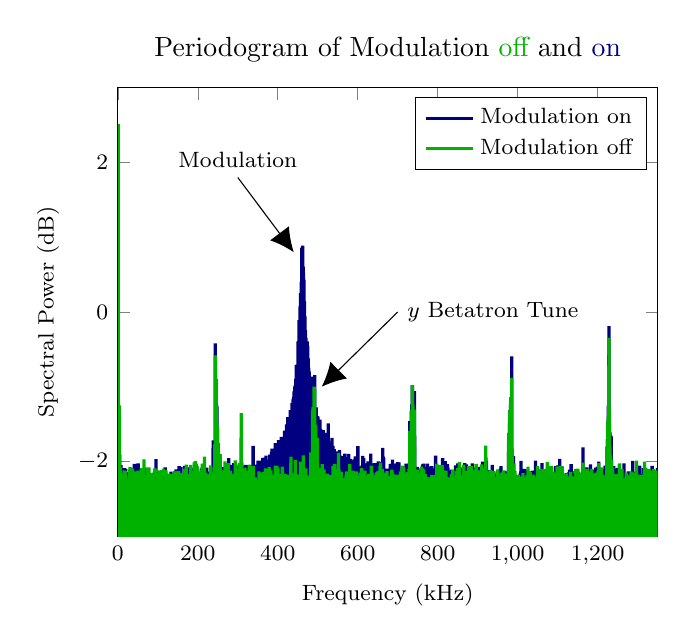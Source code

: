 ﻿% Recommended preamble:
\begin{tikzpicture}
%\pgfplotsset{every axis/.append style={
%                    label style={font=\huge},
%                    tick label style={font=\large}  
%                    }}

\begin{axis}[title=Periodogram of Modulation \textcolor{green!70!black}{off} and \textcolor{blue!50!black}{on},
ylabel={Spectral Power (dB)},
ymin=-3,ymax=3,xlabel={Frequency (kHz)},xmax=1350,xmin=0,
xtick distance=200,
ytick distance=2,
axis background/.style={fill=white},
label style={font=\footnotesize},
tick  label style={font=\footnotesize},
legend style={font=\footnotesize}]
    
\addplot[no marks, color={blue!50!black}, very thick]
        coordinates {
(0.0,-22.191)
(0.675,1.896)
(1.351,-5.384)
(2.026,-1.456)
(2.701,-5.214)
(3.377,-1.285)
(4.052,-5.846)
(4.727,-1.904)
(5.403,-5.403)
(6.078,-2.079)
(6.753,-4.97)
(7.429,-2.049)
(8.104,-5.936)
(8.779,-2.156)
(9.455,-6.057)
(10.13,-2.289)
(10.805,-6.079)
(11.481,-2.275)
(12.156,-6.321)
(12.831,-2.155)
(13.507,-6.436)
(14.182,-2.09)
(14.857,-5.301)
(15.533,-2.187)
(16.208,-5.995)
(16.883,-2.088)
(17.559,-5.13)
(18.234,-2.274)
(18.909,-6.203)
(19.585,-2.104)
(20.26,-6.113)
(20.935,-2.25)
(21.611,-5.654)
(22.286,-2.191)
(22.961,-6.821)
(23.637,-2.239)
(24.312,-5.42)
(24.987,-2.163)
(25.663,-6.301)
(26.338,-2.146)
(27.014,-5.647)
(27.689,-2.271)
(28.364,-5.869)
(29.04,-2.353)
(29.715,-5.673)
(30.39,-2.252)
(31.066,-6.112)
(31.741,-2.087)
(32.416,-5.723)
(33.092,-2.28)
(33.767,-5.883)
(34.442,-2.208)
(35.118,-6.513)
(35.793,-2.118)
(36.468,-5.886)
(37.144,-2.243)
(37.819,-5.768)
(38.494,-2.279)
(39.17,-5.96)
(39.845,-2.236)
(40.52,-5.424)
(41.196,-2.033)
(41.871,-5.769)
(42.546,-2.058)
(43.222,-5.863)
(43.897,-2.132)
(44.572,-6.175)
(45.248,-2.335)
(45.923,-6.014)
(46.598,-2.25)
(47.274,-5.939)
(47.949,-2.199)
(48.624,-6.699)
(49.3,-2.319)
(49.975,-6.065)
(50.65,-2.027)
(51.326,-5.385)
(52.001,-2.255)
(52.676,-5.638)
(53.352,-2.127)
(54.027,-6.205)
(54.702,-2.182)
(55.378,-5.992)
(56.053,-2.23)
(56.728,-5.715)
(57.404,-2.092)
(58.079,-5.709)
(58.754,-2.12)
(59.43,-5.803)
(60.105,-2.238)
(60.78,-6.46)
(61.456,-2.206)
(62.131,-6.201)
(62.806,-2.117)
(63.482,-6.208)
(64.157,-2.202)
(64.832,-5.648)
(65.508,-2.193)
(66.183,-6.364)
(66.858,-2.261)
(67.534,-6.53)
(68.209,-2.218)
(68.884,-5.373)
(69.56,-2.297)
(70.235,-5.348)
(70.91,-2.083)
(71.586,-5.962)
(72.261,-2.142)
(72.936,-6.056)
(73.612,-2.234)
(74.287,-5.814)
(74.962,-2.287)
(75.638,-5.71)
(76.313,-2.177)
(76.988,-6.141)
(77.664,-2.236)
(78.339,-5.772)
(79.015,-2.21)
(79.69,-5.37)
(80.365,-2.333)
(81.041,-6.463)
(81.716,-2.168)
(82.391,-6.769)
(83.067,-2.275)
(83.742,-5.445)
(84.417,-2.202)
(85.093,-6.104)
(85.768,-2.189)
(86.443,-6.009)
(87.119,-2.242)
(87.794,-5.94)
(88.469,-2.31)
(89.145,-6.498)
(89.82,-2.176)
(90.495,-6.002)
(91.171,-2.254)
(91.846,-6.139)
(92.521,-2.279)
(93.197,-6.171)
(93.872,-2.183)
(94.547,-5.612)
(95.223,-1.969)
(95.898,-5.488)
(96.573,-2.318)
(97.249,-6.208)
(97.924,-2.143)
(98.599,-6.591)
(99.275,-2.162)
(99.95,-6.063)
(100.625,-2.168)
(101.301,-5.801)
(101.976,-2.254)
(102.651,-5.579)
(103.327,-2.159)
(104.002,-5.716)
(104.677,-2.253)
(105.353,-6.331)
(106.028,-2.279)
(106.703,-5.709)
(107.379,-2.18)
(108.054,-6.256)
(108.729,-2.251)
(109.405,-5.286)
(110.08,-2.204)
(110.755,-6.852)
(111.431,-2.234)
(112.106,-6.329)
(112.781,-2.249)
(113.457,-5.365)
(114.132,-2.135)
(114.807,-5.421)
(115.483,-2.278)
(116.158,-5.773)
(116.833,-2.243)
(117.509,-5.957)
(118.184,-2.078)
(118.859,-7.554)
(119.535,-2.124)
(120.21,-5.643)
(120.885,-2.261)
(121.561,-6.197)
(122.236,-2.267)
(122.911,-5.869)
(123.587,-2.298)
(124.262,-5.499)
(124.937,-2.247)
(125.613,-6.013)
(126.288,-2.252)
(126.963,-5.596)
(127.639,-2.234)
(128.314,-6.218)
(128.989,-2.25)
(129.665,-7.41)
(130.34,-2.287)
(131.016,-6.769)
(131.691,-2.207)
(132.366,-5.728)
(133.042,-2.137)
(133.717,-6.526)
(134.392,-2.186)
(135.068,-5.442)
(135.743,-2.271)
(136.418,-7.197)
(137.094,-2.259)
(137.769,-6.438)
(138.444,-2.295)
(139.12,-5.505)
(139.795,-2.165)
(140.47,-5.71)
(141.146,-2.214)
(141.821,-5.193)
(142.496,-2.132)
(143.172,-6.144)
(143.847,-2.183)
(144.522,-5.321)
(145.198,-2.106)
(145.873,-6.062)
(146.548,-2.172)
(147.224,-5.561)
(147.899,-2.124)
(148.574,-6.264)
(149.25,-2.224)
(149.925,-6.606)
(150.6,-2.25)
(151.276,-6.262)
(151.951,-2.151)
(152.626,-5.435)
(153.302,-2.061)
(153.977,-5.248)
(154.652,-2.224)
(155.328,-5.923)
(156.003,-2.234)
(156.678,-6.199)
(157.354,-2.077)
(158.029,-5.927)
(158.704,-2.182)
(159.38,-6.3)
(160.055,-2.264)
(160.73,-6.033)
(161.406,-2.243)
(162.081,-6.125)
(162.756,-2.224)
(163.432,-5.628)
(164.107,-2.16)
(164.782,-6.167)
(165.458,-2.245)
(166.133,-5.803)
(166.808,-2.058)
(167.484,-5.096)
(168.159,-2.247)
(168.834,-5.081)
(169.51,-2.183)
(170.185,-5.451)
(170.86,-2.305)
(171.536,-5.14)
(172.211,-2.225)
(172.886,-5.907)
(173.562,-2.232)
(174.237,-5.175)
(174.912,-2.079)
(175.588,-5.55)
(176.263,-2.124)
(176.938,-6.954)
(177.614,-2.142)
(178.289,-6.375)
(178.964,-2.232)
(179.64,-7.401)
(180.315,-2.314)
(180.99,-5.908)
(181.666,-2.306)
(182.341,-6.32)
(183.017,-2.121)
(183.692,-6.501)
(184.367,-2.23)
(185.043,-6.095)
(185.718,-2.206)
(186.393,-6.033)
(187.069,-2.208)
(187.744,-6.621)
(188.419,-2.086)
(189.095,-5.665)
(189.77,-2.129)
(190.445,-5.446)
(191.121,-2.176)
(191.796,-6.226)
(192.471,-2.14)
(193.147,-6.441)
(193.822,-2.175)
(194.497,-5.567)
(195.173,-2.028)
(195.848,-5.39)
(196.523,-2.062)
(197.199,-6.142)
(197.874,-2.123)
(198.549,-5.39)
(199.225,-2.158)
(199.9,-6.849)
(200.575,-2.136)
(201.251,-5.414)
(201.926,-2.204)
(202.601,-6.622)
(203.277,-2.192)
(203.952,-5.396)
(204.627,-2.321)
(205.303,-6.638)
(205.978,-2.189)
(206.653,-6.127)
(207.329,-2.186)
(208.004,-6.231)
(208.679,-2.254)
(209.355,-6.055)
(210.03,-2.095)
(210.705,-6.497)
(211.381,-2.081)
(212.056,-6.296)
(212.731,-2.279)
(213.407,-5.454)
(214.082,-2.209)
(214.757,-6.585)
(215.433,-2.28)
(216.108,-5.44)
(216.783,-2.257)
(217.459,-5.802)
(218.134,-2.13)
(218.809,-5.466)
(219.485,-2.103)
(220.16,-5.432)
(220.835,-2.226)
(221.511,-4.94)
(222.186,-2.082)
(222.861,-6.733)
(223.537,-2.235)
(224.212,-5.713)
(224.887,-2.217)
(225.563,-5.428)
(226.238,-2.135)
(226.913,-6.051)
(227.589,-2.148)
(228.264,-5.533)
(228.939,-2.168)
(229.615,-6.208)
(230.29,-2.17)
(230.965,-7.026)
(231.641,-2.142)
(232.316,-6.235)
(232.991,-2.222)
(233.667,-6.097)
(234.342,-2.154)
(235.018,-5.11)
(235.693,-2.191)
(236.368,-5.417)
(237.044,-2.071)
(237.719,-5.542)
(238.394,-1.717)
(239.07,-5.689)
(239.745,-2.167)
(240.42,-5.214)
(241.096,-2.281)
(241.771,-5.579)
(242.446,-1.872)
(243.122,-5.915)
(243.797,-0.419)
(244.472,-5.98)
(245.148,-0.898)
(245.823,-5.77)
(246.498,-1.229)
(247.174,-5.75)
(247.849,-1.262)
(248.524,-6.66)
(249.2,-1.564)
(249.875,-5.589)
(250.55,-1.756)
(251.226,-5.966)
(251.901,-2.054)
(252.576,-6.567)
(253.252,-1.989)
(253.927,-5.914)
(254.602,-2.087)
(255.278,-5.572)
(255.953,-2.004)
(256.628,-6.454)
(257.304,-2.296)
(257.979,-6.052)
(258.654,-2.234)
(259.33,-5.785)
(260.005,-2.166)
(260.68,-5.343)
(261.356,-2.073)
(262.031,-6.084)
(262.706,-2.137)
(263.382,-6.662)
(264.057,-2.264)
(264.732,-5.446)
(265.408,-2.202)
(266.083,-5.719)
(266.758,-2.079)
(267.434,-6.171)
(268.109,-2.103)
(268.784,-5.23)
(269.46,-2.161)
(270.135,-6.321)
(270.81,-2.024)
(271.486,-5.515)
(272.161,-2.149)
(272.836,-6.382)
(273.512,-2.199)
(274.187,-6.219)
(274.862,-2.301)
(275.538,-5.387)
(276.213,-2.181)
(276.888,-6.17)
(277.564,-1.957)
(278.239,-6.264)
(278.914,-2.133)
(279.59,-5.484)
(280.265,-2.094)
(280.94,-5.946)
(281.616,-2.276)
(282.291,-5.259)
(282.966,-2.046)
(283.642,-5.514)
(284.317,-2.189)
(284.992,-6.372)
(285.668,-2.144)
(286.343,-6.496)
(287.019,-2.235)
(287.694,-6.755)
(288.369,-2.21)
(289.045,-5.31)
(289.72,-2.021)
(290.395,-6.234)
(291.071,-2.236)
(291.746,-5.324)
(292.421,-2.281)
(293.097,-6.672)
(293.772,-2.205)
(294.447,-5.936)
(295.123,-2.042)
(295.798,-5.767)
(296.473,-2.074)
(297.149,-6.005)
(297.824,-2.311)
(298.499,-5.582)
(299.175,-2.187)
(299.85,-5.42)
(300.525,-2.138)
(301.201,-5.463)
(301.876,-2.075)
(302.551,-5.084)
(303.227,-2.128)
(303.902,-5.357)
(304.577,-2.102)
(305.253,-6.747)
(305.928,-2.245)
(306.603,-5.581)
(307.279,-2.067)
(307.954,-5.266)
(308.629,-1.683)
(309.305,-6.069)
(309.98,-2.011)
(310.655,-6.297)
(311.331,-2.126)
(312.006,-5.917)
(312.681,-2.153)
(313.357,-6.601)
(314.032,-2.193)
(314.707,-5.748)
(315.383,-2.073)
(316.058,-5.642)
(316.733,-2.155)
(317.409,-5.775)
(318.084,-2.084)
(318.759,-6.104)
(319.435,-2.046)
(320.11,-5.217)
(320.785,-2.152)
(321.461,-5.487)
(322.136,-2.226)
(322.811,-7.482)
(323.487,-2.086)
(324.162,-5.262)
(324.837,-2.195)
(325.513,-6.185)
(326.188,-2.049)
(326.863,-5.952)
(327.539,-2.109)
(328.214,-5.982)
(328.889,-2.057)
(329.565,-5.694)
(330.24,-2.253)
(330.915,-6.152)
(331.591,-2.136)
(332.266,-8.089)
(332.941,-2.13)
(333.617,-5.694)
(334.292,-2.103)
(334.967,-5.688)
(335.643,-2.101)
(336.318,-5.021)
(336.993,-2.238)
(337.669,-6.114)
(338.344,-1.791)
(339.02,-5.106)
(339.695,-2.042)
(340.37,-6.932)
(341.046,-2.213)
(341.721,-5.709)
(342.396,-2.102)
(343.072,-6.049)
(343.747,-2.053)
(344.422,-6.197)
(345.098,-2.199)
(345.773,-6.047)
(346.448,-2.043)
(347.124,-5.544)
(347.799,-2.142)
(348.474,-6.168)
(349.15,-2.12)
(349.825,-5.491)
(350.5,-1.99)
(351.176,-5.202)
(351.851,-2.128)
(352.526,-5.172)
(353.202,-2.105)
(353.877,-5.52)
(354.552,-2.012)
(355.228,-5.52)
(355.903,-2.2)
(356.578,-6.158)
(357.254,-1.988)
(357.929,-5.664)
(358.604,-2.012)
(359.28,-5.928)
(359.955,-2.092)
(360.63,-5.256)
(361.306,-2.111)
(361.981,-4.851)
(362.656,-1.953)
(363.332,-5.8)
(364.007,-2.108)
(364.682,-5.558)
(365.358,-2.019)
(366.033,-6.715)
(366.708,-1.949)
(367.384,-5.284)
(368.059,-1.985)
(368.734,-5.877)
(369.41,-1.957)
(370.085,-5.798)
(370.76,-1.921)
(371.436,-5.562)
(372.111,-2.126)
(372.786,-6.167)
(373.462,-2.026)
(374.137,-5.957)
(374.812,-2.001)
(375.488,-5.674)
(376.163,-1.98)
(376.838,-5.796)
(377.514,-2.138)
(378.189,-7.621)
(378.864,-2.084)
(379.54,-5.2)
(380.215,-1.909)
(380.89,-5.719)
(381.566,-1.992)
(382.241,-5.31)
(382.916,-1.987)
(383.592,-5.269)
(384.267,-1.873)
(384.942,-5.82)
(385.618,-1.827)
(386.293,-5.395)
(386.968,-2.048)
(387.644,-6.576)
(388.319,-1.904)
(388.994,-5.442)
(389.67,-2.019)
(390.345,-6.662)
(391.021,-2.018)
(391.696,-6.656)
(392.371,-1.829)
(393.047,-6.408)
(393.722,-1.755)
(394.397,-5.292)
(395.073,-1.819)
(395.748,-5.376)
(396.423,-1.795)
(397.099,-5.04)
(397.774,-1.956)
(398.449,-6.345)
(399.125,-1.92)
(399.8,-5.145)
(400.475,-1.817)
(401.151,-5.43)
(401.826,-1.714)
(402.501,-6.168)
(403.177,-1.773)
(403.852,-5.947)
(404.527,-1.854)
(405.203,-5.077)
(405.878,-1.764)
(406.553,-6.174)
(407.229,-1.747)
(407.904,-6.055)
(408.579,-1.671)
(409.255,-4.489)
(409.93,-1.881)
(410.605,-4.693)
(411.281,-1.765)
(411.956,-4.93)
(412.631,-1.709)
(413.307,-5.192)
(413.982,-1.758)
(414.657,-6.272)
(415.333,-1.72)
(416.008,-4.957)
(416.683,-1.588)
(417.359,-5.184)
(418.034,-1.701)
(418.709,-4.711)
(419.385,-1.586)
(420.06,-5.727)
(420.735,-1.604)
(421.411,-5.238)
(422.086,-1.503)
(422.761,-5.283)
(423.437,-1.591)
(424.112,-4.428)
(424.787,-1.406)
(425.463,-4.605)
(426.138,-1.491)
(426.813,-5.369)
(427.489,-1.535)
(428.164,-4.932)
(428.839,-1.406)
(429.515,-4.318)
(430.19,-1.458)
(430.865,-5.105)
(431.541,-1.312)
(432.216,-4.855)
(432.891,-1.337)
(433.567,-4.233)
(434.242,-1.315)
(434.917,-4.623)
(435.593,-1.219)
(436.268,-4.119)
(436.943,-1.219)
(437.619,-4.992)
(438.294,-1.169)
(438.969,-5.024)
(439.645,-1.136)
(440.32,-4.086)
(440.995,-1.061)
(441.671,-5.073)
(442.346,-0.999)
(443.022,-4.706)
(443.697,-0.977)
(444.372,-4.256)
(445.048,-0.894)
(445.723,-4.186)
(446.398,-0.706)
(447.074,-3.794)
(447.749,-0.717)
(448.424,-4.429)
(449.1,-0.704)
(449.775,-3.815)
(450.45,-0.395)
(451.126,-3.325)
(451.801,-0.387)
(452.476,-3.635)
(453.152,-0.109)
(453.827,-3.7)
(454.502,-0.216)
(455.178,-3.145)
(455.853,0.077)
(456.528,-3.282)
(457.204,0.252)
(457.879,-2.484)
(458.554,0.403)
(459.23,-2.2)
(459.905,0.861)
(460.58,-2.479)
(461.256,0.856)
(461.931,-2.788)
(462.606,0.888)
(463.282,-3.182)
(463.957,0.608)
(464.632,-3.501)
(465.308,0.432)
(465.983,-4.269)
(466.658,0.147)
(467.334,-4.17)
(468.009,-0.058)
(468.684,-3.23)
(469.36,-0.243)
(470.035,-3.661)
(470.71,-0.346)
(471.386,-3.523)
(472.061,-0.477)
(472.736,-3.464)
(473.412,-0.392)
(474.087,-4.239)
(474.762,-0.457)
(475.438,-3.989)
(476.113,-0.621)
(476.788,-4.806)
(477.464,-0.745)
(478.139,-3.858)
(478.814,-0.799)
(479.49,-3.935)
(480.165,-0.933)
(480.84,-4.265)
(481.516,-1.101)
(482.191,-5.041)
(482.866,-1.123)
(483.542,-4.226)
(484.217,-0.866)
(484.892,-4.85)
(485.568,-1.094)
(486.243,-5.639)
(486.918,-1.063)
(487.594,-5.043)
(488.269,-1.198)
(488.944,-5.22)
(489.62,-1.219)
(490.295,-4.896)
(490.97,-1.051)
(491.646,-4.804)
(492.321,-0.844)
(492.996,-4.78)
(493.672,-1.369)
(494.347,-5.814)
(495.023,-1.413)
(495.698,-4.907)
(496.373,-1.277)
(497.049,-5.301)
(497.724,-1.43)
(498.399,-4.869)
(499.075,-1.395)
(499.75,-4.432)
(500.425,-1.402)
(501.101,-4.522)
(501.776,-1.575)
(502.451,-5.742)
(503.127,-1.558)
(503.802,-5.825)
(504.477,-1.532)
(505.153,-6.387)
(505.828,-1.441)
(506.503,-5.964)
(507.179,-1.563)
(507.854,-4.634)
(508.529,-1.666)
(509.205,-5.192)
(509.88,-1.581)
(510.555,-5.689)
(511.231,-1.615)
(511.906,-5.27)
(512.581,-1.691)
(513.257,-5.153)
(513.932,-1.582)
(514.607,-5.648)
(515.283,-1.709)
(515.958,-5.766)
(516.633,-1.72)
(517.309,-5.396)
(517.984,-1.617)
(518.659,-5.32)
(519.335,-1.733)
(520.01,-5.735)
(520.685,-1.78)
(521.361,-4.96)
(522.036,-1.782)
(522.711,-5.156)
(523.387,-1.774)
(524.062,-5.548)
(524.737,-1.825)
(525.413,-7.566)
(526.088,-1.491)
(526.763,-5.785)
(527.439,-1.799)
(528.114,-5.272)
(528.789,-1.753)
(529.465,-5.046)
(530.14,-1.733)
(530.815,-4.941)
(531.491,-1.793)
(532.166,-5.039)
(532.841,-1.866)
(533.517,-6.263)
(534.192,-1.862)
(534.867,-5.974)
(535.543,-1.686)
(536.218,-4.932)
(536.893,-1.83)
(537.569,-5.197)
(538.244,-1.791)
(538.919,-6.087)
(539.595,-1.919)
(540.27,-5.373)
(540.945,-1.835)
(541.621,-4.936)
(542.296,-1.91)
(542.971,-5.609)
(543.647,-1.9)
(544.322,-5.195)
(544.997,-1.912)
(545.673,-5.314)
(546.348,-1.927)
(547.024,-5.955)
(547.699,-1.919)
(548.374,-6.327)
(549.05,-1.866)
(549.725,-5.177)
(550.4,-2.034)
(551.076,-5.468)
(551.751,-1.895)
(552.426,-4.784)
(553.102,-1.959)
(553.777,-6.703)
(554.452,-1.849)
(555.128,-5.455)
(555.803,-1.922)
(556.478,-5.49)
(557.154,-1.958)
(557.829,-5.865)
(558.504,-1.928)
(559.18,-5.366)
(559.855,-1.957)
(560.53,-5.555)
(561.206,-1.924)
(561.881,-6.199)
(562.556,-2.016)
(563.232,-5.788)
(563.907,-1.98)
(564.582,-5.346)
(565.258,-1.969)
(565.933,-5.568)
(566.608,-1.981)
(567.284,-6.263)
(567.959,-1.894)
(568.634,-6.036)
(569.31,-2.094)
(569.985,-5.214)
(570.66,-1.942)
(571.336,-5.928)
(572.011,-1.982)
(572.686,-5.454)
(573.362,-1.943)
(574.037,-5.647)
(574.712,-2.009)
(575.388,-5.538)
(576.063,-2.047)
(576.738,-4.846)
(577.414,-1.898)
(578.089,-5.47)
(578.764,-2.079)
(579.44,-6.397)
(580.115,-2.004)
(580.79,-5.648)
(581.466,-1.967)
(582.141,-5.164)
(582.816,-1.987)
(583.492,-5.387)
(584.167,-2.06)
(584.842,-6.795)
(585.518,-2.024)
(586.193,-5.306)
(586.868,-2.162)
(587.544,-5.371)
(588.219,-2.203)
(588.894,-5.72)
(589.57,-2.007)
(590.245,-4.906)
(590.92,-1.972)
(591.596,-5.821)
(592.271,-2.175)
(592.946,-5.874)
(593.622,-1.931)
(594.297,-5.783)
(594.972,-2.107)
(595.648,-6.087)
(596.323,-1.951)
(596.998,-5.666)
(597.674,-2.017)
(598.349,-5.57)
(599.025,-2.132)
(599.7,-7.995)
(600.375,-1.795)
(601.051,-5.374)
(601.726,-2.089)
(602.401,-5.041)
(603.077,-2.104)
(603.752,-5.891)
(604.427,-2.111)
(605.103,-5.035)
(605.778,-2.127)
(606.453,-6.151)
(607.129,-2.066)
(607.804,-5.225)
(608.479,-2.113)
(609.155,-5.429)
(609.83,-2.178)
(610.505,-5.869)
(611.181,-2.046)
(611.856,-5.545)
(612.531,-1.926)
(613.207,-4.965)
(613.882,-2.045)
(614.557,-6.911)
(615.233,-1.955)
(615.908,-5.804)
(616.583,-2.025)
(617.259,-6.056)
(617.934,-2.029)
(618.609,-8.225)
(619.285,-2.146)
(619.96,-5.152)
(620.635,-2.101)
(621.311,-5.461)
(621.986,-2.106)
(622.661,-5.342)
(623.337,-2.141)
(624.012,-5.862)
(624.687,-2.067)
(625.363,-5.258)
(626.038,-1.999)
(626.713,-6.128)
(627.389,-2.066)
(628.064,-5.936)
(628.739,-2.001)
(629.415,-5.703)
(630.09,-2.106)
(630.765,-5.762)
(631.441,-2.027)
(632.116,-6.112)
(632.791,-1.894)
(633.467,-5.189)
(634.142,-2.045)
(634.817,-6.13)
(635.493,-2.05)
(636.168,-6.393)
(636.843,-2.158)
(637.519,-7.059)
(638.194,-2.03)
(638.869,-5.279)
(639.545,-2.083)
(640.22,-6.061)
(640.895,-2.079)
(641.571,-7.215)
(642.246,-2.022)
(642.921,-5.618)
(643.597,-2.206)
(644.272,-5.836)
(644.947,-2.137)
(645.623,-5.98)
(646.298,-2.197)
(646.973,-5.985)
(647.649,-2.111)
(648.324,-6.223)
(648.999,-2.147)
(649.675,-5.419)
(650.35,-2.106)
(651.026,-5.485)
(651.701,-2.0)
(652.376,-5.737)
(653.052,-2.12)
(653.727,-5.34)
(654.402,-2.124)
(655.078,-5.602)
(655.753,-2.17)
(656.428,-5.284)
(657.104,-2.006)
(657.779,-6.083)
(658.454,-2.208)
(659.13,-5.651)
(659.805,-2.058)
(660.48,-5.644)
(661.156,-2.18)
(661.831,-6.065)
(662.506,-1.819)
(663.182,-5.747)
(663.857,-1.936)
(664.532,-5.613)
(665.208,-1.955)
(665.883,-5.114)
(666.558,-2.098)
(667.234,-7.341)
(667.909,-2.097)
(668.584,-5.656)
(669.26,-2.255)
(669.935,-5.901)
(670.61,-2.209)
(671.286,-5.349)
(671.961,-2.145)
(672.636,-5.437)
(673.312,-2.136)
(673.987,-5.942)
(674.662,-2.174)
(675.338,-5.678)
(676.013,-2.097)
(676.688,-5.413)
(677.364,-2.125)
(678.039,-6.552)
(678.714,-2.138)
(679.39,-5.199)
(680.065,-2.244)
(680.74,-7.143)
(681.416,-2.037)
(682.091,-5.643)
(682.766,-2.033)
(683.442,-5.596)
(684.117,-2.033)
(684.792,-6.727)
(685.468,-2.222)
(686.143,-5.602)
(686.818,-1.974)
(687.494,-5.911)
(688.169,-2.07)
(688.844,-5.816)
(689.52,-2.177)
(690.195,-5.664)
(690.87,-2.17)
(691.546,-6.92)
(692.221,-2.269)
(692.896,-5.276)
(693.572,-2.039)
(694.247,-6.606)
(694.922,-2.075)
(695.598,-6.116)
(696.273,-2.025)
(696.948,-6.885)
(697.624,-2.14)
(698.299,-6.697)
(698.974,-2.198)
(699.65,-5.559)
(700.325,-2.009)
(701.001,-7.513)
(701.676,-2.125)
(702.351,-5.929)
(703.027,-2.011)
(703.702,-6.739)
(704.377,-2.15)
(705.053,-5.318)
(705.728,-2.228)
(706.403,-6.585)
(707.079,-2.129)
(707.754,-5.943)
(708.429,-2.324)
(709.105,-5.884)
(709.78,-2.235)
(710.455,-5.779)
(711.131,-2.184)
(711.806,-5.924)
(712.481,-2.223)
(713.157,-5.773)
(713.832,-2.267)
(714.507,-5.658)
(715.183,-2.141)
(715.858,-5.588)
(716.533,-2.172)
(717.209,-7.013)
(717.884,-2.202)
(718.559,-5.972)
(719.235,-2.135)
(719.91,-5.808)
(720.585,-2.029)
(721.261,-6.532)
(721.936,-2.174)
(722.611,-6.716)
(723.287,-2.127)
(723.962,-6.526)
(724.637,-2.035)
(725.313,-5.992)
(725.988,-2.165)
(726.663,-5.273)
(727.339,-2.204)
(728.014,-5.279)
(728.689,-2.179)
(729.365,-5.294)
(730.04,-1.462)
(730.715,-5.298)
(731.391,-2.135)
(732.066,-5.228)
(732.741,-1.811)
(733.417,-6.311)
(734.092,-1.319)
(734.767,-5.454)
(735.443,-1.237)
(736.118,-5.997)
(736.793,-0.978)
(737.469,-5.549)
(738.144,-1.178)
(738.819,-5.407)
(739.495,-1.46)
(740.17,-5.633)
(740.845,-1.71)
(741.521,-5.995)
(742.196,-1.06)
(742.871,-6.101)
(743.547,-2.119)
(744.222,-5.711)
(744.897,-2.31)
(745.573,-8.105)
(746.248,-2.15)
(746.923,-6.7)
(747.599,-2.097)
(748.274,-5.766)
(748.949,-2.072)
(749.625,-6.297)
(750.3,-2.127)
(750.975,-6.071)
(751.651,-2.156)
(752.326,-4.981)
(753.002,-2.15)
(753.677,-5.245)
(754.352,-2.2)
(755.028,-5.333)
(755.703,-2.262)
(756.378,-5.371)
(757.054,-2.147)
(757.729,-6.089)
(758.404,-2.094)
(759.08,-5.942)
(759.755,-2.163)
(760.43,-5.213)
(761.106,-2.208)
(761.781,-7.029)
(762.456,-2.04)
(763.132,-5.676)
(763.807,-2.331)
(764.482,-5.963)
(765.158,-2.029)
(765.833,-5.468)
(766.508,-2.158)
(767.184,-5.84)
(767.859,-2.214)
(768.534,-5.558)
(769.21,-2.076)
(769.885,-5.301)
(770.56,-2.125)
(771.236,-5.719)
(771.911,-2.212)
(772.586,-5.443)
(773.262,-2.077)
(773.937,-5.951)
(774.612,-2.028)
(775.288,-8.069)
(775.963,-2.28)
(776.638,-6.483)
(777.314,-2.149)
(777.989,-6.06)
(778.664,-2.14)
(779.34,-5.588)
(780.015,-2.075)
(780.69,-5.503)
(781.366,-2.115)
(782.041,-5.528)
(782.716,-2.088)
(783.392,-6.247)
(784.067,-2.061)
(784.742,-6.393)
(785.418,-2.097)
(786.093,-5.715)
(786.768,-2.164)
(787.444,-6.542)
(788.119,-2.216)
(788.794,-5.704)
(789.47,-2.194)
(790.145,-5.647)
(790.82,-2.254)
(791.496,-6.641)
(792.171,-2.2)
(792.846,-5.842)
(793.522,-2.065)
(794.197,-6.213)
(794.872,-1.922)
(795.548,-5.287)
(796.223,-2.042)
(796.898,-5.513)
(797.574,-2.187)
(798.249,-6.35)
(798.924,-2.051)
(799.6,-6.066)
(800.275,-2.213)
(800.95,-6.638)
(801.626,-2.195)
(802.301,-8.547)
(802.976,-2.198)
(803.652,-6.086)
(804.327,-2.127)
(805.003,-5.346)
(805.678,-2.282)
(806.353,-6.741)
(807.029,-2.114)
(807.704,-6.723)
(808.379,-2.217)
(809.055,-7.227)
(809.73,-2.141)
(810.405,-5.568)
(811.081,-2.285)
(811.756,-6.91)
(812.431,-1.954)
(813.107,-6.177)
(813.782,-2.249)
(814.457,-5.272)
(815.133,-2.311)
(815.808,-5.917)
(816.483,-2.237)
(817.159,-5.49)
(817.834,-2.148)
(818.509,-5.625)
(819.185,-1.997)
(819.86,-6.295)
(820.535,-2.214)
(821.211,-5.488)
(821.886,-2.111)
(822.561,-7.713)
(823.237,-2.041)
(823.912,-5.789)
(824.587,-2.035)
(825.263,-4.943)
(825.938,-2.083)
(826.613,-6.003)
(827.289,-2.156)
(827.964,-5.762)
(828.639,-2.12)
(829.315,-6.437)
(829.99,-2.295)
(830.665,-6.513)
(831.341,-2.256)
(832.016,-5.923)
(832.691,-2.207)
(833.367,-6.067)
(834.042,-2.176)
(834.717,-5.582)
(835.393,-2.109)
(836.068,-6.81)
(836.743,-2.255)
(837.419,-5.984)
(838.094,-2.208)
(838.769,-5.647)
(839.445,-2.243)
(840.12,-5.531)
(840.795,-2.244)
(841.471,-9.108)
(842.146,-2.257)
(842.821,-5.445)
(843.497,-2.254)
(844.172,-5.685)
(844.847,-2.051)
(845.523,-7.033)
(846.198,-2.183)
(846.873,-5.322)
(847.549,-2.084)
(848.224,-6.365)
(848.899,-2.297)
(849.575,-6.106)
(850.25,-2.026)
(850.925,-5.649)
(851.601,-2.093)
(852.276,-6.046)
(852.951,-2.096)
(853.627,-6.099)
(854.302,-2.062)
(854.977,-5.16)
(855.653,-2.201)
(856.328,-5.417)
(857.004,-2.249)
(857.679,-6.108)
(858.354,-2.161)
(859.03,-6.025)
(859.705,-2.089)
(860.38,-5.86)
(861.056,-2.261)
(861.731,-5.811)
(862.406,-2.198)
(863.082,-5.671)
(863.757,-2.084)
(864.432,-5.709)
(865.108,-2.268)
(865.783,-6.319)
(866.458,-2.324)
(867.134,-5.591)
(867.809,-2.021)
(868.484,-5.066)
(869.16,-2.258)
(869.835,-6.488)
(870.51,-2.139)
(871.186,-5.275)
(871.861,-2.038)
(872.536,-5.46)
(873.212,-2.182)
(873.887,-5.696)
(874.562,-2.206)
(875.238,-5.884)
(875.913,-2.182)
(876.588,-6.428)
(877.264,-2.214)
(877.939,-5.92)
(878.614,-2.124)
(879.29,-6.514)
(879.965,-2.246)
(880.64,-6.124)
(881.316,-2.118)
(881.991,-6.31)
(882.666,-2.261)
(883.342,-6.592)
(884.017,-2.172)
(884.692,-5.485)
(885.368,-2.173)
(886.043,-5.877)
(886.718,-2.027)
(887.394,-5.387)
(888.069,-2.172)
(888.744,-6.342)
(889.42,-2.079)
(890.095,-5.389)
(890.77,-2.248)
(891.446,-6.319)
(892.121,-2.173)
(892.796,-6.211)
(893.472,-2.165)
(894.147,-6.314)
(894.822,-2.132)
(895.498,-6.087)
(896.173,-2.151)
(896.848,-5.068)
(897.524,-2.181)
(898.199,-5.61)
(898.874,-2.219)
(899.55,-6.806)
(900.225,-2.236)
(900.9,-5.716)
(901.576,-2.129)
(902.251,-5.917)
(902.926,-2.235)
(903.602,-5.178)
(904.277,-2.074)
(904.952,-5.503)
(905.628,-2.251)
(906.303,-5.826)
(906.978,-2.267)
(907.654,-5.973)
(908.329,-2.313)
(909.005,-5.925)
(909.68,-2.253)
(910.355,-5.269)
(911.031,-2.24)
(911.706,-6.484)
(912.381,-2.004)
(913.057,-5.177)
(913.732,-2.249)
(914.407,-5.629)
(915.083,-2.266)
(915.758,-6.741)
(916.433,-2.142)
(917.109,-5.583)
(917.784,-2.198)
(918.459,-5.875)
(919.135,-2.182)
(919.81,-5.556)
(920.485,-1.956)
(921.161,-5.773)
(921.836,-1.991)
(922.511,-5.753)
(923.187,-2.185)
(923.862,-6.585)
(924.537,-2.223)
(925.213,-6.52)
(925.888,-2.202)
(926.563,-5.798)
(927.239,-2.26)
(927.914,-7.782)
(928.589,-2.235)
(929.265,-5.599)
(929.94,-2.117)
(930.615,-5.597)
(931.291,-2.128)
(931.966,-5.749)
(932.641,-2.144)
(933.317,-5.573)
(933.992,-2.218)
(934.667,-5.073)
(935.343,-2.302)
(936.018,-5.589)
(936.693,-2.046)
(937.369,-6.058)
(938.044,-2.195)
(938.719,-5.443)
(939.395,-2.15)
(940.07,-5.796)
(940.745,-2.169)
(941.421,-5.293)
(942.096,-2.228)
(942.771,-6.275)
(943.447,-2.202)
(944.122,-5.903)
(944.797,-2.192)
(945.473,-5.557)
(946.148,-2.291)
(946.823,-5.558)
(947.499,-2.249)
(948.174,-6.074)
(948.849,-2.125)
(949.525,-5.599)
(950.2,-2.279)
(950.875,-5.788)
(951.551,-2.141)
(952.226,-5.931)
(952.901,-2.278)
(953.577,-5.036)
(954.252,-2.275)
(954.927,-5.777)
(955.603,-2.236)
(956.278,-5.698)
(956.953,-2.095)
(957.629,-6.215)
(958.304,-2.062)
(958.979,-5.842)
(959.655,-2.196)
(960.33,-5.417)
(961.006,-2.144)
(961.681,-6.368)
(962.356,-2.213)
(963.032,-5.686)
(963.707,-2.299)
(964.382,-5.27)
(965.058,-2.132)
(965.733,-5.592)
(966.408,-2.242)
(967.084,-5.986)
(967.759,-2.127)
(968.434,-6.508)
(969.11,-2.148)
(969.785,-6.367)
(970.46,-2.244)
(971.136,-5.714)
(971.811,-2.248)
(972.486,-6.559)
(973.162,-2.153)
(973.837,-6.265)
(974.512,-2.232)
(975.188,-6.849)
(975.863,-2.243)
(976.538,-5.73)
(977.214,-1.867)
(977.889,-5.954)
(978.564,-1.616)
(979.24,-7.021)
(979.915,-1.485)
(980.59,-6.983)
(981.266,-1.314)
(981.941,-7.28)
(982.616,-1.193)
(983.292,-5.815)
(983.967,-1.295)
(984.642,-6.26)
(985.318,-0.594)
(985.993,-5.787)
(986.668,-2.09)
(987.344,-6.099)
(988.019,-2.271)
(988.694,-5.368)
(989.37,-1.924)
(990.045,-5.822)
(990.72,-2.142)
(991.396,-5.959)
(992.071,-2.239)
(992.746,-6.45)
(993.422,-2.261)
(994.097,-6.723)
(994.772,-2.18)
(995.448,-5.431)
(996.123,-2.212)
(996.798,-5.405)
(997.474,-2.227)
(998.149,-6.036)
(998.824,-2.218)
(999.5,-5.568)
(1000.175,-2.179)
(1000.85,-5.941)
(1001.526,-2.265)
(1002.201,-5.832)
(1002.876,-2.292)
(1003.552,-6.925)
(1004.227,-2.231)
(1004.902,-5.282)
(1005.578,-2.208)
(1006.253,-5.603)
(1006.928,-2.159)
(1007.604,-5.319)
(1008.279,-1.992)
(1008.954,-6.57)
(1009.63,-2.21)
(1010.305,-5.812)
(1010.98,-2.237)
(1011.656,-6.064)
(1012.331,-2.212)
(1013.007,-4.823)
(1013.682,-2.177)
(1014.357,-5.95)
(1015.033,-2.262)
(1015.708,-5.729)
(1016.383,-2.099)
(1017.059,-5.21)
(1017.734,-2.243)
(1018.409,-6.022)
(1019.085,-2.11)
(1019.76,-6.29)
(1020.435,-2.243)
(1021.111,-5.731)
(1021.786,-2.215)
(1022.461,-5.907)
(1023.137,-2.199)
(1023.812,-6.146)
(1024.487,-2.287)
(1025.163,-5.733)
(1025.838,-2.17)
(1026.513,-6.32)
(1027.189,-2.156)
(1027.864,-5.485)
(1028.539,-2.131)
(1029.215,-5.987)
(1029.89,-2.322)
(1030.565,-5.444)
(1031.241,-2.174)
(1031.916,-6.052)
(1032.591,-2.185)
(1033.267,-6.202)
(1033.942,-2.265)
(1034.617,-5.546)
(1035.293,-2.292)
(1035.968,-5.231)
(1036.643,-2.224)
(1037.319,-5.835)
(1037.994,-2.124)
(1038.669,-6.468)
(1039.345,-2.194)
(1040.02,-6.122)
(1040.695,-2.204)
(1041.371,-6.148)
(1042.046,-2.292)
(1042.721,-5.497)
(1043.397,-2.286)
(1044.072,-6.078)
(1044.747,-1.988)
(1045.423,-5.405)
(1046.098,-2.276)
(1046.773,-6.323)
(1047.449,-2.192)
(1048.124,-5.3)
(1048.799,-2.33)
(1049.475,-6.842)
(1050.15,-2.224)
(1050.825,-5.157)
(1051.501,-2.253)
(1052.176,-5.933)
(1052.851,-2.162)
(1053.527,-7.19)
(1054.202,-2.249)
(1054.877,-6.097)
(1055.553,-2.202)
(1056.228,-5.559)
(1056.903,-2.127)
(1057.579,-5.367)
(1058.254,-2.239)
(1058.929,-5.607)
(1059.605,-2.238)
(1060.28,-5.55)
(1060.955,-2.021)
(1061.631,-5.674)
(1062.306,-2.16)
(1062.981,-5.299)
(1063.657,-2.137)
(1064.332,-5.961)
(1065.008,-2.248)
(1065.683,-5.89)
(1066.358,-2.167)
(1067.034,-5.864)
(1067.709,-2.152)
(1068.384,-5.374)
(1069.06,-2.26)
(1069.735,-5.576)
(1070.41,-2.14)
(1071.086,-7.119)
(1071.761,-2.16)
(1072.436,-6.193)
(1073.112,-2.201)
(1073.787,-6.878)
(1074.462,-2.163)
(1075.138,-6.408)
(1075.813,-2.197)
(1076.488,-5.145)
(1077.164,-2.171)
(1077.839,-5.75)
(1078.514,-2.291)
(1079.19,-5.676)
(1079.865,-2.253)
(1080.54,-5.494)
(1081.216,-2.203)
(1081.891,-7.216)
(1082.566,-2.234)
(1083.242,-6.017)
(1083.917,-2.269)
(1084.592,-5.979)
(1085.268,-2.162)
(1085.943,-5.69)
(1086.618,-2.148)
(1087.294,-5.412)
(1087.969,-2.227)
(1088.644,-5.792)
(1089.32,-2.154)
(1089.995,-5.941)
(1090.67,-2.217)
(1091.346,-5.612)
(1092.021,-2.263)
(1092.696,-5.272)
(1093.372,-2.184)
(1094.047,-6.41)
(1094.722,-2.063)
(1095.398,-5.726)
(1096.073,-2.078)
(1096.748,-6.624)
(1097.424,-2.216)
(1098.099,-6.814)
(1098.774,-2.23)
(1099.45,-6.295)
(1100.125,-2.051)
(1100.8,-5.939)
(1101.476,-2.275)
(1102.151,-5.52)
(1102.826,-2.128)
(1103.502,-6.224)
(1104.177,-2.18)
(1104.852,-5.83)
(1105.528,-1.967)
(1106.203,-5.735)
(1106.878,-2.088)
(1107.554,-6.071)
(1108.229,-2.254)
(1108.904,-5.922)
(1109.58,-2.148)
(1110.255,-5.393)
(1110.93,-2.067)
(1111.606,-5.818)
(1112.281,-2.261)
(1112.956,-6.128)
(1113.632,-2.198)
(1114.307,-6.059)
(1114.982,-2.228)
(1115.658,-5.874)
(1116.333,-2.293)
(1117.009,-6.184)
(1117.684,-2.243)
(1118.359,-5.435)
(1119.035,-2.219)
(1119.71,-5.579)
(1120.385,-2.233)
(1121.061,-5.735)
(1121.736,-2.156)
(1122.411,-6.452)
(1123.087,-2.246)
(1123.762,-5.615)
(1124.437,-2.282)
(1125.113,-5.887)
(1125.788,-2.225)
(1126.463,-5.968)
(1127.139,-2.145)
(1127.814,-5.34)
(1128.489,-2.292)
(1129.165,-5.565)
(1129.84,-2.108)
(1130.515,-5.655)
(1131.191,-2.156)
(1131.866,-5.792)
(1132.541,-2.123)
(1133.217,-5.776)
(1133.892,-2.037)
(1134.567,-6.632)
(1135.243,-2.289)
(1135.918,-8.779)
(1136.593,-2.246)
(1137.269,-5.752)
(1137.944,-2.164)
(1138.619,-6.206)
(1139.295,-2.159)
(1139.97,-5.925)
(1140.645,-2.193)
(1141.321,-6.581)
(1141.996,-2.156)
(1142.671,-5.597)
(1143.347,-2.129)
(1144.022,-5.344)
(1144.697,-2.128)
(1145.373,-5.489)
(1146.048,-2.164)
(1146.723,-6.934)
(1147.399,-2.147)
(1148.074,-5.394)
(1148.749,-2.321)
(1149.425,-5.833)
(1150.1,-2.11)
(1150.775,-5.79)
(1151.451,-2.154)
(1152.126,-6.235)
(1152.801,-2.271)
(1153.477,-6.527)
(1154.152,-2.327)
(1154.827,-7.322)
(1155.503,-2.195)
(1156.178,-6.636)
(1156.853,-2.206)
(1157.529,-6.048)
(1158.204,-2.216)
(1158.879,-6.246)
(1159.555,-2.234)
(1160.23,-5.916)
(1160.905,-2.285)
(1161.581,-5.824)
(1162.256,-2.206)
(1162.931,-5.729)
(1163.607,-1.813)
(1164.282,-6.247)
(1164.957,-2.148)
(1165.633,-6.898)
(1166.308,-2.22)
(1166.983,-6.46)
(1167.659,-2.271)
(1168.334,-6.048)
(1169.01,-2.224)
(1169.685,-5.663)
(1170.36,-2.119)
(1171.036,-7.78)
(1171.711,-2.299)
(1172.386,-5.528)
(1173.062,-2.08)
(1173.737,-5.161)
(1174.412,-2.204)
(1175.088,-5.471)
(1175.763,-2.143)
(1176.438,-6.477)
(1177.114,-2.274)
(1177.789,-5.845)
(1178.464,-2.202)
(1179.14,-5.899)
(1179.815,-2.192)
(1180.49,-5.209)
(1181.166,-2.113)
(1181.841,-5.746)
(1182.516,-2.04)
(1183.192,-6.138)
(1183.867,-2.204)
(1184.542,-7.941)
(1185.218,-2.301)
(1185.893,-9.159)
(1186.568,-2.178)
(1187.244,-5.446)
(1187.919,-2.259)
(1188.594,-6.931)
(1189.27,-2.155)
(1189.945,-6.483)
(1190.62,-2.113)
(1191.296,-5.868)
(1191.971,-2.332)
(1192.646,-5.996)
(1193.322,-2.171)
(1193.997,-5.515)
(1194.672,-2.084)
(1195.348,-5.065)
(1196.023,-2.142)
(1196.698,-5.547)
(1197.374,-2.114)
(1198.049,-5.157)
(1198.724,-2.253)
(1199.4,-6.078)
(1200.075,-2.068)
(1200.75,-5.925)
(1201.426,-2.146)
(1202.101,-5.883)
(1202.776,-2.002)
(1203.452,-5.545)
(1204.127,-2.142)
(1204.802,-6.195)
(1205.478,-2.307)
(1206.153,-7.04)
(1206.828,-2.184)
(1207.504,-5.512)
(1208.179,-2.242)
(1208.854,-6.041)
(1209.53,-2.102)
(1210.205,-6.277)
(1210.88,-2.292)
(1211.556,-6.466)
(1212.231,-2.17)
(1212.906,-6.297)
(1213.582,-2.266)
(1214.257,-5.335)
(1214.932,-2.213)
(1215.608,-5.839)
(1216.283,-2.253)
(1216.958,-5.578)
(1217.634,-2.231)
(1218.309,-5.781)
(1218.984,-2.057)
(1219.66,-6.43)
(1220.335,-2.162)
(1221.011,-5.428)
(1221.686,-2.192)
(1222.361,-6.066)
(1223.037,-1.929)
(1223.712,-5.528)
(1224.387,-1.82)
(1225.063,-5.62)
(1225.738,-1.458)
(1226.413,-5.488)
(1227.089,-1.252)
(1227.764,-5.996)
(1228.439,-0.189)
(1229.115,-5.355)
(1229.79,-1.514)
(1230.465,-5.671)
(1231.141,-1.611)
(1231.816,-5.699)
(1232.491,-2.166)
(1233.167,-6.902)
(1233.842,-1.656)
(1234.517,-5.587)
(1235.193,-2.154)
(1235.868,-5.9)
(1236.543,-2.273)
(1237.219,-5.967)
(1237.894,-2.286)
(1238.569,-6.676)
(1239.245,-2.334)
(1239.92,-5.547)
(1240.595,-2.058)
(1241.271,-5.936)
(1241.946,-2.161)
(1242.621,-5.445)
(1243.297,-2.191)
(1243.972,-5.989)
(1244.647,-2.204)
(1245.323,-5.416)
(1245.998,-2.098)
(1246.673,-5.836)
(1247.349,-2.139)
(1248.024,-6.118)
(1248.699,-2.306)
(1249.375,-5.793)
(1250.05,-2.086)
(1250.725,-6.507)
(1251.401,-2.114)
(1252.076,-6.244)
(1252.751,-2.277)
(1253.427,-6.274)
(1254.102,-2.33)
(1254.777,-5.317)
(1255.453,-2.17)
(1256.128,-5.773)
(1256.803,-2.148)
(1257.479,-6.365)
(1258.154,-2.229)
(1258.829,-5.411)
(1259.505,-2.323)
(1260.18,-5.855)
(1260.855,-2.256)
(1261.531,-6.521)
(1262.206,-2.281)
(1262.881,-6.231)
(1263.557,-2.24)
(1264.232,-5.416)
(1264.907,-2.322)
(1265.583,-6.972)
(1266.258,-2.026)
(1266.933,-6.593)
(1267.609,-2.289)
(1268.284,-5.043)
(1268.959,-2.233)
(1269.635,-7.943)
(1270.31,-2.254)
(1270.985,-6.066)
(1271.661,-2.33)
(1272.336,-5.538)
(1273.012,-2.219)
(1273.687,-6.455)
(1274.362,-2.338)
(1275.038,-7.512)
(1275.713,-2.157)
(1276.388,-5.518)
(1277.064,-2.132)
(1277.739,-7.509)
(1278.414,-2.152)
(1279.09,-6.171)
(1279.765,-2.207)
(1280.44,-5.715)
(1281.116,-2.136)
(1281.791,-5.501)
(1282.466,-2.191)
(1283.142,-6.034)
(1283.817,-2.355)
(1284.492,-5.405)
(1285.168,-2.278)
(1285.843,-5.726)
(1286.518,-2.252)
(1287.194,-5.793)
(1287.869,-1.994)
(1288.544,-6.285)
(1289.22,-2.174)
(1289.895,-5.919)
(1290.57,-2.221)
(1291.246,-6.165)
(1291.921,-2.378)
(1292.596,-6.705)
(1293.272,-2.202)
(1293.947,-5.804)
(1294.622,-2.234)
(1295.298,-6.239)
(1295.973,-2.139)
(1296.648,-5.802)
(1297.324,-2.174)
(1297.999,-5.92)
(1298.674,-2.321)
(1299.35,-5.956)
(1300.025,-2.112)
(1300.7,-6.057)
(1301.376,-2.187)
(1302.051,-6.093)
(1302.726,-2.183)
(1303.402,-5.832)
(1304.077,-2.188)
(1304.752,-5.71)
(1305.428,-2.057)
(1306.103,-6.036)
(1306.778,-2.296)
(1307.454,-5.828)
(1308.129,-2.277)
(1308.804,-6.009)
(1309.48,-2.213)
(1310.155,-6.724)
(1310.83,-2.272)
(1311.506,-5.918)
(1312.181,-2.2)
(1312.856,-5.72)
(1313.532,-2.165)
(1314.207,-6.455)
(1314.882,-2.089)
(1315.558,-5.78)
(1316.233,-2.253)
(1316.908,-5.164)
(1317.584,-2.263)
(1318.259,-6.041)
(1318.934,-2.251)
(1319.61,-5.963)
(1320.285,-2.261)
(1320.96,-5.867)
(1321.636,-2.29)
(1322.311,-5.622)
(1322.986,-2.327)
(1323.662,-6.332)
(1324.337,-2.262)
(1325.013,-5.678)
(1325.688,-2.224)
(1326.363,-5.939)
(1327.039,-2.297)
(1327.714,-5.239)
(1328.389,-2.116)
(1329.065,-6.358)
(1329.74,-2.125)
(1330.415,-6.418)
(1331.091,-2.228)
(1331.766,-5.908)
(1332.441,-2.189)
(1333.117,-7.44)
(1333.792,-2.143)
(1334.467,-7.208)
(1335.143,-2.328)
(1335.818,-6.511)
(1336.493,-2.06)
(1337.169,-6.882)
(1337.844,-2.197)
(1338.519,-7.312)
(1339.195,-2.287)
(1339.87,-5.714)
(1340.545,-2.184)
(1341.221,-7.209)
(1341.896,-2.256)
(1342.571,-6.496)
(1343.247,-2.185)
(1343.922,-6.891)
(1344.597,-2.182)
(1345.273,-5.596)
(1345.948,-2.156)
(1346.623,-6.112)
(1347.299,-2.237)
(1347.974,-5.876)
(1348.649,-2.266)
(1349.325,-5.971)
(1350.0,-2.087)
};
\addlegendentry{Modulation on}
        ;
\addplot[no marks, color={green!70!black}, very thick]
        coordinates {
(0.0,-22.181)
(0.675,2.516)
(1.351,-5.765)
(2.026,-1.61)
(2.701,-5.436)
(3.377,-1.249)
(4.052,-6.665)
(4.727,-2.152)
(5.403,-6.037)
(6.078,-2.08)
(6.753,-5.759)
(7.429,-2.309)
(8.104,-6.08)
(8.779,-2.214)
(9.455,-6.462)
(10.13,-2.156)
(10.805,-5.619)
(11.481,-2.24)
(12.156,-6.375)
(12.831,-2.29)
(13.507,-5.047)
(14.182,-2.162)
(14.857,-5.67)
(15.533,-2.118)
(16.208,-5.783)
(16.883,-2.284)
(17.559,-6.093)
(18.234,-2.13)
(18.909,-5.467)
(19.585,-2.197)
(20.26,-5.653)
(20.935,-2.275)
(21.611,-6.851)
(22.286,-2.298)
(22.961,-6.169)
(23.637,-2.364)
(24.312,-6.55)
(24.987,-2.241)
(25.663,-5.613)
(26.338,-2.223)
(27.014,-5.844)
(27.689,-2.262)
(28.364,-6.42)
(29.04,-2.111)
(29.715,-5.784)
(30.39,-2.072)
(31.066,-5.875)
(31.741,-2.234)
(32.416,-5.722)
(33.092,-2.357)
(33.767,-5.814)
(34.442,-2.238)
(35.118,-5.668)
(35.793,-2.196)
(36.468,-6.799)
(37.144,-2.095)
(37.819,-5.918)
(38.494,-2.306)
(39.17,-5.337)
(39.845,-2.185)
(40.52,-5.626)
(41.196,-2.264)
(41.871,-6.19)
(42.546,-2.133)
(43.222,-5.388)
(43.897,-2.243)
(44.572,-5.542)
(45.248,-2.319)
(45.923,-6.526)
(46.598,-2.288)
(47.274,-6.018)
(47.949,-2.208)
(48.624,-5.535)
(49.3,-2.235)
(49.975,-5.482)
(50.65,-2.122)
(51.326,-5.715)
(52.001,-2.225)
(52.676,-6.815)
(53.352,-2.267)
(54.027,-5.539)
(54.702,-2.329)
(55.378,-6.067)
(56.053,-2.234)
(56.728,-5.588)
(57.404,-2.198)
(58.079,-5.892)
(58.754,-2.09)
(59.43,-5.333)
(60.105,-2.261)
(60.78,-7.068)
(61.456,-2.157)
(62.131,-6.059)
(62.806,-2.092)
(63.482,-6.861)
(64.157,-2.165)
(64.832,-5.97)
(65.508,-1.972)
(66.183,-5.912)
(66.858,-2.178)
(67.534,-5.74)
(68.209,-2.175)
(68.884,-5.731)
(69.56,-2.24)
(70.235,-5.319)
(70.91,-2.298)
(71.586,-5.752)
(72.261,-2.18)
(72.936,-5.77)
(73.612,-2.196)
(74.287,-5.886)
(74.962,-2.091)
(75.638,-5.658)
(76.313,-2.271)
(76.988,-6.215)
(77.664,-2.078)
(78.339,-6.574)
(79.015,-2.264)
(79.69,-5.568)
(80.365,-2.29)
(81.041,-5.93)
(81.716,-2.289)
(82.391,-5.598)
(83.067,-2.275)
(83.742,-5.834)
(84.417,-2.152)
(85.093,-5.867)
(85.768,-2.33)
(86.443,-5.143)
(87.119,-2.219)
(87.794,-5.587)
(88.469,-2.334)
(89.145,-5.732)
(89.82,-2.37)
(90.495,-5.383)
(91.171,-2.139)
(91.846,-5.858)
(92.521,-2.092)
(93.197,-6.11)
(93.872,-2.179)
(94.547,-5.531)
(95.223,-2.107)
(95.898,-6.511)
(96.573,-2.301)
(97.249,-6.272)
(97.924,-2.255)
(98.599,-6.096)
(99.275,-2.202)
(99.95,-5.775)
(100.625,-2.394)
(101.301,-5.341)
(101.976,-2.156)
(102.651,-6.557)
(103.327,-2.239)
(104.002,-6.314)
(104.677,-2.119)
(105.353,-7.459)
(106.028,-2.188)
(106.703,-5.462)
(107.379,-2.239)
(108.054,-6.238)
(108.729,-2.241)
(109.405,-6.251)
(110.08,-2.115)
(110.755,-5.258)
(111.431,-2.301)
(112.106,-5.494)
(112.781,-2.283)
(113.457,-6.187)
(114.132,-2.095)
(114.807,-5.467)
(115.483,-2.188)
(116.158,-5.908)
(116.833,-2.135)
(117.509,-5.957)
(118.184,-2.145)
(118.859,-5.595)
(119.535,-2.116)
(120.21,-6.071)
(120.885,-2.353)
(121.561,-7.331)
(122.236,-2.187)
(122.911,-6.049)
(123.587,-2.218)
(124.262,-6.852)
(124.937,-2.17)
(125.613,-5.555)
(126.288,-2.214)
(126.963,-6.829)
(127.639,-2.163)
(128.314,-5.498)
(128.989,-2.169)
(129.665,-5.793)
(130.34,-2.225)
(131.016,-5.626)
(131.691,-2.25)
(132.366,-6.026)
(133.042,-2.282)
(133.717,-5.781)
(134.392,-2.276)
(135.068,-5.877)
(135.743,-2.203)
(136.418,-5.605)
(137.094,-2.164)
(137.769,-6.012)
(138.444,-2.267)
(139.12,-7.021)
(139.795,-2.207)
(140.47,-5.666)
(141.146,-2.132)
(141.821,-5.799)
(142.496,-2.215)
(143.172,-5.475)
(143.847,-2.179)
(144.522,-6.124)
(145.198,-2.264)
(145.873,-5.464)
(146.548,-2.237)
(147.224,-5.156)
(147.899,-2.125)
(148.574,-6.929)
(149.25,-2.25)
(149.925,-7.272)
(150.6,-2.134)
(151.276,-5.476)
(151.951,-2.129)
(152.626,-5.608)
(153.302,-2.267)
(153.977,-5.617)
(154.652,-2.221)
(155.328,-5.196)
(156.003,-2.197)
(156.678,-6.094)
(157.354,-2.273)
(158.029,-6.119)
(158.704,-2.156)
(159.38,-5.764)
(160.055,-2.21)
(160.73,-5.685)
(161.406,-2.25)
(162.081,-6.067)
(162.756,-2.164)
(163.432,-5.74)
(164.107,-2.278)
(164.782,-5.491)
(165.458,-2.222)
(166.133,-5.424)
(166.808,-2.096)
(167.484,-5.893)
(168.159,-2.14)
(168.834,-5.923)
(169.51,-2.207)
(170.185,-5.659)
(170.86,-2.044)
(171.536,-5.615)
(172.211,-2.287)
(172.886,-5.744)
(173.562,-2.169)
(174.237,-5.806)
(174.912,-2.282)
(175.588,-5.661)
(176.263,-2.177)
(176.938,-5.65)
(177.614,-2.169)
(178.289,-5.325)
(178.964,-2.304)
(179.64,-6.082)
(180.315,-2.177)
(180.99,-5.371)
(181.666,-2.045)
(182.341,-5.663)
(183.017,-2.24)
(183.692,-5.566)
(184.367,-2.211)
(185.043,-6.025)
(185.718,-2.202)
(186.393,-5.913)
(187.069,-2.126)
(187.744,-6.224)
(188.419,-2.251)
(189.095,-5.224)
(189.77,-2.21)
(190.445,-6.002)
(191.121,-2.012)
(191.796,-6.184)
(192.471,-2.258)
(193.147,-5.627)
(193.822,-1.995)
(194.497,-6.651)
(195.173,-2.256)
(195.848,-6.246)
(196.523,-2.242)
(197.199,-5.759)
(197.874,-2.208)
(198.549,-7.37)
(199.225,-2.067)
(199.9,-5.665)
(200.575,-2.102)
(201.251,-6.593)
(201.926,-2.227)
(202.601,-5.56)
(203.277,-2.237)
(203.952,-5.369)
(204.627,-2.137)
(205.303,-5.408)
(205.978,-2.18)
(206.653,-5.366)
(207.329,-2.159)
(208.004,-6.39)
(208.679,-2.243)
(209.355,-6.505)
(210.03,-2.112)
(210.705,-5.595)
(211.381,-2.028)
(212.056,-5.085)
(212.731,-2.258)
(213.407,-5.747)
(214.082,-2.213)
(214.757,-6.647)
(215.433,-2.236)
(216.108,-5.931)
(216.783,-1.937)
(217.459,-6.12)
(218.134,-2.302)
(218.809,-5.72)
(219.485,-2.15)
(220.16,-6.075)
(220.835,-2.318)
(221.511,-6.594)
(222.186,-2.207)
(222.861,-6.248)
(223.537,-2.189)
(224.212,-6.739)
(224.887,-2.301)
(225.563,-5.971)
(226.238,-2.166)
(226.913,-6.7)
(227.589,-2.228)
(228.264,-5.462)
(228.939,-2.214)
(229.615,-5.64)
(230.29,-2.206)
(230.965,-5.872)
(231.641,-2.052)
(232.316,-6.083)
(232.991,-2.219)
(233.667,-6.406)
(234.342,-2.145)
(235.018,-5.661)
(235.693,-2.225)
(236.368,-5.408)
(237.044,-2.192)
(237.719,-5.571)
(238.394,-2.313)
(239.07,-5.884)
(239.745,-2.236)
(240.42,-7.083)
(241.096,-2.07)
(241.771,-5.866)
(242.446,-1.77)
(243.122,-5.104)
(243.797,-0.58)
(244.472,-6.558)
(245.148,-1.125)
(245.823,-6.516)
(246.498,-1.241)
(247.174,-5.637)
(247.849,-1.499)
(248.524,-5.334)
(249.2,-1.536)
(249.875,-5.866)
(250.55,-1.818)
(251.226,-6.024)
(251.901,-2.148)
(252.576,-6.404)
(253.252,-2.209)
(253.927,-5.454)
(254.602,-2.126)
(255.278,-5.426)
(255.953,-1.902)
(256.628,-7.243)
(257.304,-2.282)
(257.979,-6.544)
(258.654,-2.29)
(259.33,-6.331)
(260.005,-2.344)
(260.68,-6.158)
(261.356,-2.177)
(262.031,-5.727)
(262.706,-2.125)
(263.382,-5.459)
(264.057,-2.127)
(264.732,-6.42)
(265.408,-2.113)
(266.083,-5.346)
(266.758,-2.207)
(267.434,-5.955)
(268.109,-1.999)
(268.784,-5.948)
(269.46,-2.176)
(270.135,-6.674)
(270.81,-2.117)
(271.486,-5.99)
(272.161,-2.195)
(272.836,-6.667)
(273.512,-2.167)
(274.187,-5.46)
(274.862,-2.236)
(275.538,-7.014)
(276.213,-2.024)
(276.888,-5.662)
(277.564,-2.243)
(278.239,-5.69)
(278.914,-2.326)
(279.59,-6.337)
(280.265,-2.173)
(280.94,-5.93)
(281.616,-2.122)
(282.291,-5.47)
(282.966,-2.216)
(283.642,-6.927)
(284.317,-2.191)
(284.992,-5.206)
(285.668,-2.167)
(286.343,-5.732)
(287.019,-2.257)
(287.694,-7.582)
(288.369,-2.267)
(289.045,-5.909)
(289.72,-2.265)
(290.395,-5.449)
(291.071,-2.217)
(291.746,-5.54)
(292.421,-2.254)
(293.097,-5.049)
(293.772,-1.985)
(294.447,-6.286)
(295.123,-2.101)
(295.798,-5.232)
(296.473,-2.251)
(297.149,-5.765)
(297.824,-2.129)
(298.499,-5.654)
(299.175,-2.238)
(299.85,-5.966)
(300.525,-2.238)
(301.201,-6.266)
(301.876,-2.274)
(302.551,-5.032)
(303.227,-2.259)
(303.902,-6.043)
(304.577,-2.02)
(305.253,-5.741)
(305.928,-2.124)
(306.603,-5.681)
(307.279,-2.243)
(307.954,-6.295)
(308.629,-1.353)
(309.305,-5.428)
(309.98,-2.304)
(310.655,-5.582)
(311.331,-2.22)
(312.006,-5.806)
(312.681,-2.341)
(313.357,-5.887)
(314.032,-2.226)
(314.707,-6.787)
(315.383,-2.083)
(316.058,-6.959)
(316.733,-2.119)
(317.409,-5.574)
(318.084,-2.083)
(318.759,-5.867)
(319.435,-2.218)
(320.11,-5.758)
(320.785,-2.127)
(321.461,-5.509)
(322.136,-2.234)
(322.811,-4.895)
(323.487,-2.196)
(324.162,-6.127)
(324.837,-2.302)
(325.513,-5.994)
(326.188,-2.243)
(326.863,-6.157)
(327.539,-2.184)
(328.214,-5.658)
(328.889,-2.042)
(329.565,-5.534)
(330.24,-2.264)
(330.915,-5.633)
(331.591,-2.194)
(332.266,-5.525)
(332.941,-2.266)
(333.617,-6.089)
(334.292,-2.193)
(334.967,-6.864)
(335.643,-2.206)
(336.318,-6.204)
(336.993,-2.161)
(337.669,-5.171)
(338.344,-2.063)
(339.02,-6.764)
(339.695,-2.329)
(340.37,-5.42)
(341.046,-2.239)
(341.721,-6.611)
(342.396,-2.209)
(343.072,-7.025)
(343.747,-2.212)
(344.422,-5.425)
(345.098,-2.32)
(345.773,-5.956)
(346.448,-2.282)
(347.124,-6.51)
(347.799,-2.285)
(348.474,-5.088)
(349.15,-2.255)
(349.825,-5.589)
(350.5,-2.251)
(351.176,-6.283)
(351.851,-2.301)
(352.526,-5.915)
(353.202,-2.132)
(353.877,-5.959)
(354.552,-2.214)
(355.228,-5.622)
(355.903,-2.149)
(356.578,-5.403)
(357.254,-2.227)
(357.929,-5.391)
(358.604,-2.184)
(359.28,-5.473)
(359.955,-2.292)
(360.63,-5.582)
(361.306,-2.204)
(361.981,-6.916)
(362.656,-2.233)
(363.332,-5.668)
(364.007,-2.139)
(364.682,-5.41)
(365.358,-2.21)
(366.033,-4.906)
(366.708,-2.193)
(367.384,-6.017)
(368.059,-2.194)
(368.734,-6.467)
(369.41,-2.093)
(370.085,-6.276)
(370.76,-2.192)
(371.436,-5.977)
(372.111,-2.101)
(372.786,-6.152)
(373.462,-2.222)
(374.137,-5.956)
(374.812,-2.264)
(375.488,-5.643)
(376.163,-2.305)
(376.838,-5.333)
(377.514,-2.2)
(378.189,-5.594)
(378.864,-2.076)
(379.54,-5.714)
(380.215,-2.214)
(380.89,-5.588)
(381.566,-2.283)
(382.241,-6.687)
(382.916,-2.121)
(383.592,-5.609)
(384.267,-2.259)
(384.942,-5.785)
(385.618,-2.259)
(386.293,-7.922)
(386.968,-2.28)
(387.644,-6.402)
(388.319,-2.374)
(388.994,-6.085)
(389.67,-2.247)
(390.345,-5.493)
(391.021,-2.178)
(391.696,-5.507)
(392.371,-2.291)
(393.047,-5.758)
(393.722,-2.056)
(394.397,-5.934)
(395.073,-2.218)
(395.748,-6.22)
(396.423,-2.081)
(397.099,-6.797)
(397.774,-2.06)
(398.449,-5.631)
(399.125,-2.251)
(399.8,-5.943)
(400.475,-2.09)
(401.151,-6.187)
(401.826,-2.216)
(402.501,-7.4)
(403.177,-2.167)
(403.852,-5.269)
(404.527,-2.283)
(405.203,-7.903)
(405.878,-2.326)
(406.553,-5.84)
(407.229,-2.347)
(407.904,-6.137)
(408.579,-2.255)
(409.255,-5.547)
(409.93,-2.271)
(410.605,-6.036)
(411.281,-2.069)
(411.956,-7.176)
(412.631,-2.141)
(413.307,-7.682)
(413.982,-2.289)
(414.657,-6.743)
(415.333,-2.266)
(416.008,-6.301)
(416.683,-2.169)
(417.359,-6.118)
(418.034,-2.21)
(418.709,-5.555)
(419.385,-2.165)
(420.06,-5.826)
(420.735,-2.257)
(421.411,-6.071)
(422.086,-2.274)
(422.761,-5.806)
(423.437,-2.184)
(424.112,-6.114)
(424.787,-2.348)
(425.463,-5.122)
(426.138,-2.18)
(426.813,-7.486)
(427.489,-2.306)
(428.164,-5.624)
(428.839,-2.24)
(429.515,-5.893)
(430.19,-2.273)
(430.865,-6.655)
(431.541,-2.186)
(432.216,-6.052)
(432.891,-1.935)
(433.567,-5.512)
(434.242,-2.19)
(434.917,-5.694)
(435.593,-2.201)
(436.268,-5.469)
(436.943,-2.327)
(437.619,-5.187)
(438.294,-2.162)
(438.969,-6.094)
(439.645,-2.156)
(440.32,-6.061)
(440.995,-2.222)
(441.671,-5.21)
(442.346,-2.189)
(443.022,-5.831)
(443.697,-1.979)
(444.372,-6.351)
(445.048,-2.163)
(445.723,-5.227)
(446.398,-2.169)
(447.074,-7.949)
(447.749,-2.216)
(448.424,-5.428)
(449.1,-2.212)
(449.775,-6.121)
(450.45,-2.234)
(451.126,-5.772)
(451.801,-2.235)
(452.476,-6.856)
(453.152,-2.223)
(453.827,-5.944)
(454.502,-2.177)
(455.178,-5.669)
(455.853,-2.214)
(456.528,-5.931)
(457.204,-2.004)
(457.879,-5.357)
(458.554,-2.177)
(459.23,-5.851)
(459.905,-2.088)
(460.58,-6.366)
(461.256,-2.112)
(461.931,-6.403)
(462.606,-2.065)
(463.282,-5.91)
(463.957,-1.918)
(464.632,-5.914)
(465.308,-2.201)
(465.983,-6.077)
(466.658,-2.265)
(467.334,-5.751)
(468.009,-2.118)
(468.684,-5.457)
(469.36,-2.3)
(470.035,-5.996)
(470.71,-2.092)
(471.386,-5.783)
(472.061,-2.316)
(472.736,-5.981)
(473.412,-2.282)
(474.087,-5.293)
(474.762,-2.185)
(475.438,-5.679)
(476.113,-2.195)
(476.788,-5.452)
(477.464,-2.225)
(478.139,-5.441)
(478.814,-2.2)
(479.49,-5.74)
(480.165,-2.253)
(480.84,-5.753)
(481.516,-2.205)
(482.191,-5.39)
(482.866,-1.879)
(483.542,-5.864)
(484.217,-2.152)
(484.892,-6.188)
(485.568,-2.201)
(486.243,-5.685)
(486.918,-1.318)
(487.594,-5.999)
(488.269,-1.268)
(488.944,-5.657)
(489.62,-1.508)
(490.295,-5.239)
(490.97,-0.998)
(491.646,-5.787)
(492.321,-1.028)
(492.996,-6.897)
(493.672,-1.55)
(494.347,-5.164)
(495.023,-1.511)
(495.698,-6.412)
(496.373,-1.833)
(497.049,-5.833)
(497.724,-2.15)
(498.399,-5.4)
(499.075,-1.689)
(499.75,-4.88)
(500.425,-2.383)
(501.101,-5.647)
(501.776,-2.237)
(502.451,-5.532)
(503.127,-2.183)
(503.802,-5.847)
(504.477,-2.179)
(505.153,-5.98)
(505.828,-2.091)
(506.503,-6.396)
(507.179,-2.131)
(507.854,-6.426)
(508.529,-2.287)
(509.205,-6.304)
(509.88,-2.268)
(510.555,-5.507)
(511.231,-2.035)
(511.906,-6.071)
(512.581,-2.266)
(513.257,-6.022)
(513.932,-2.223)
(514.607,-6.273)
(515.283,-2.107)
(515.958,-6.133)
(516.633,-2.191)
(517.309,-6.254)
(517.984,-2.163)
(518.659,-5.974)
(519.335,-2.168)
(520.01,-6.496)
(520.685,-2.388)
(521.361,-7.002)
(522.036,-2.226)
(522.711,-5.679)
(523.387,-2.163)
(524.062,-6.053)
(524.737,-2.186)
(525.413,-5.54)
(526.088,-2.248)
(526.763,-5.451)
(527.439,-2.321)
(528.114,-6.877)
(528.789,-2.254)
(529.465,-6.765)
(530.14,-2.254)
(530.815,-5.896)
(531.491,-2.22)
(532.166,-6.339)
(532.841,-2.184)
(533.517,-5.984)
(534.192,-2.293)
(534.867,-6.632)
(535.543,-2.237)
(536.218,-5.839)
(536.893,-2.289)
(537.569,-5.498)
(538.244,-2.06)
(538.919,-5.87)
(539.595,-2.197)
(540.27,-6.068)
(540.945,-2.22)
(541.621,-5.259)
(542.296,-2.033)
(542.971,-5.935)
(543.647,-2.145)
(544.322,-5.574)
(544.997,-2.18)
(545.673,-5.503)
(546.348,-2.243)
(547.024,-5.62)
(547.699,-2.111)
(548.374,-5.894)
(549.05,-2.165)
(549.725,-5.556)
(550.4,-2.154)
(551.076,-5.019)
(551.751,-1.885)
(552.426,-5.467)
(553.102,-2.102)
(553.777,-5.821)
(554.452,-2.214)
(555.128,-5.436)
(555.803,-2.326)
(556.478,-5.927)
(557.154,-2.244)
(557.829,-6.365)
(558.504,-2.136)
(559.18,-5.811)
(559.855,-2.262)
(560.53,-5.482)
(561.206,-2.232)
(561.881,-7.539)
(562.556,-2.264)
(563.232,-6.483)
(563.907,-2.255)
(564.582,-5.818)
(565.258,-2.282)
(565.933,-6.576)
(566.608,-2.221)
(567.284,-5.663)
(567.959,-2.251)
(568.634,-6.407)
(569.31,-2.281)
(569.985,-5.813)
(570.66,-2.18)
(571.336,-6.104)
(572.011,-2.133)
(572.686,-6.772)
(573.362,-2.214)
(574.037,-6.934)
(574.712,-2.294)
(575.388,-5.923)
(576.063,-2.181)
(576.738,-5.43)
(577.414,-2.294)
(578.089,-6.012)
(578.764,-2.317)
(579.44,-5.919)
(580.115,-2.031)
(580.79,-5.913)
(581.466,-2.145)
(582.141,-5.239)
(582.816,-2.177)
(583.492,-5.52)
(584.167,-2.197)
(584.842,-6.084)
(585.518,-2.171)
(586.193,-5.709)
(586.868,-2.191)
(587.544,-5.408)
(588.219,-2.122)
(588.894,-5.497)
(589.57,-2.162)
(590.245,-5.658)
(590.92,-2.245)
(591.596,-7.719)
(592.271,-2.209)
(592.946,-6.183)
(593.622,-2.216)
(594.297,-6.45)
(594.972,-2.221)
(595.648,-5.517)
(596.323,-2.133)
(596.998,-6.912)
(597.674,-2.191)
(598.349,-5.103)
(599.025,-2.214)
(599.7,-6.561)
(600.375,-2.331)
(601.051,-6.199)
(601.726,-2.186)
(602.401,-5.16)
(603.077,-2.27)
(603.752,-5.665)
(604.427,-2.238)
(605.103,-6.262)
(605.778,-2.148)
(606.453,-5.76)
(607.129,-2.23)
(607.804,-6.456)
(608.479,-2.199)
(609.155,-5.679)
(609.83,-2.09)
(610.505,-6.894)
(611.181,-2.227)
(611.856,-5.784)
(612.531,-2.148)
(613.207,-6.083)
(613.882,-2.252)
(614.557,-5.155)
(615.233,-2.26)
(615.908,-7.042)
(616.583,-2.268)
(617.259,-5.864)
(617.934,-2.123)
(618.609,-6.782)
(619.285,-2.255)
(619.96,-6.391)
(620.635,-2.252)
(621.311,-6.148)
(621.986,-2.268)
(622.661,-7.874)
(623.337,-2.199)
(624.012,-5.084)
(624.687,-2.285)
(625.363,-6.258)
(626.038,-2.191)
(626.713,-6.061)
(627.389,-2.166)
(628.064,-6.411)
(628.739,-2.215)
(629.415,-6.376)
(630.09,-2.242)
(630.765,-5.7)
(631.441,-2.331)
(632.116,-6.311)
(632.791,-2.166)
(633.467,-5.927)
(634.142,-2.055)
(634.817,-5.328)
(635.493,-2.191)
(636.168,-5.39)
(636.843,-2.151)
(637.519,-5.077)
(638.194,-2.306)
(638.869,-7.328)
(639.545,-2.255)
(640.22,-5.937)
(640.895,-2.18)
(641.571,-5.714)
(642.246,-2.274)
(642.921,-5.479)
(643.597,-2.199)
(644.272,-5.729)
(644.947,-2.18)
(645.623,-6.311)
(646.298,-2.258)
(646.973,-5.994)
(647.649,-2.147)
(648.324,-5.912)
(648.999,-2.245)
(649.675,-5.685)
(650.35,-2.133)
(651.026,-5.938)
(651.701,-2.263)
(652.376,-5.672)
(653.052,-2.125)
(653.727,-6.311)
(654.402,-2.318)
(655.078,-6.717)
(655.753,-2.064)
(656.428,-6.028)
(657.104,-2.015)
(657.779,-6.402)
(658.454,-2.209)
(659.13,-6.288)
(659.805,-2.181)
(660.48,-5.466)
(661.156,-2.101)
(661.831,-6.572)
(662.506,-2.238)
(663.182,-6.11)
(663.857,-2.193)
(664.532,-7.505)
(665.208,-2.148)
(665.883,-6.336)
(666.558,-2.26)
(667.234,-5.828)
(667.909,-2.21)
(668.584,-5.891)
(669.26,-2.156)
(669.935,-6.077)
(670.61,-2.233)
(671.286,-6.112)
(671.961,-2.206)
(672.636,-5.107)
(673.312,-2.13)
(673.987,-5.785)
(674.662,-2.379)
(675.338,-6.629)
(676.013,-2.294)
(676.688,-7.063)
(677.364,-2.212)
(678.039,-7.525)
(678.714,-2.195)
(679.39,-6.333)
(680.065,-2.221)
(680.74,-6.517)
(681.416,-2.197)
(682.091,-5.203)
(682.766,-2.204)
(683.442,-5.661)
(684.117,-2.211)
(684.792,-6.86)
(685.468,-2.111)
(686.143,-5.189)
(686.818,-2.146)
(687.494,-6.589)
(688.169,-2.171)
(688.844,-6.042)
(689.52,-2.348)
(690.195,-6.503)
(690.87,-2.335)
(691.546,-5.178)
(692.221,-2.175)
(692.896,-6.109)
(693.572,-2.332)
(694.247,-6.304)
(694.922,-2.192)
(695.598,-5.931)
(696.273,-2.266)
(696.948,-5.878)
(697.624,-2.288)
(698.299,-6.117)
(698.974,-2.177)
(699.65,-6.065)
(700.325,-2.295)
(701.001,-5.567)
(701.676,-2.225)
(702.351,-5.409)
(703.027,-2.247)
(703.702,-5.836)
(704.377,-2.303)
(705.053,-5.426)
(705.728,-2.186)
(706.403,-8.48)
(707.079,-2.132)
(707.754,-6.721)
(708.429,-2.272)
(709.105,-6.101)
(709.78,-2.326)
(710.455,-5.647)
(711.131,-2.056)
(711.806,-6.428)
(712.481,-2.254)
(713.157,-5.509)
(713.832,-2.267)
(714.507,-5.553)
(715.183,-2.087)
(715.858,-5.956)
(716.533,-2.289)
(717.209,-5.992)
(717.884,-2.278)
(718.559,-5.534)
(719.235,-2.279)
(719.91,-6.016)
(720.585,-2.164)
(721.261,-5.598)
(721.936,-2.204)
(722.611,-6.732)
(723.287,-2.254)
(723.962,-5.856)
(724.637,-2.144)
(725.313,-6.413)
(725.988,-2.183)
(726.663,-5.501)
(727.339,-2.172)
(728.014,-6.765)
(728.689,-2.1)
(729.365,-6.361)
(730.04,-1.592)
(730.715,-6.422)
(731.391,-2.12)
(732.066,-5.378)
(732.741,-1.797)
(733.417,-6.034)
(734.092,-1.491)
(734.767,-5.526)
(735.443,-1.317)
(736.118,-6.758)
(736.793,-0.979)
(737.469,-5.763)
(738.144,-1.24)
(738.819,-5.857)
(739.495,-1.692)
(740.17,-6.15)
(740.845,-1.819)
(741.521,-5.816)
(742.196,-1.307)
(742.871,-5.481)
(743.547,-2.274)
(744.222,-5.322)
(744.897,-2.17)
(745.573,-5.911)
(746.248,-2.302)
(746.923,-7.113)
(747.599,-2.224)
(748.274,-5.396)
(748.949,-2.11)
(749.625,-5.942)
(750.3,-2.125)
(750.975,-6.38)
(751.651,-2.185)
(752.326,-5.339)
(753.002,-2.271)
(753.677,-5.662)
(754.352,-2.204)
(755.028,-6.187)
(755.703,-2.25)
(756.378,-6.062)
(757.054,-2.216)
(757.729,-5.882)
(758.404,-2.193)
(759.08,-8.775)
(759.755,-2.069)
(760.43,-5.856)
(761.106,-2.16)
(761.781,-5.702)
(762.456,-2.094)
(763.132,-6.438)
(763.807,-2.194)
(764.482,-5.732)
(765.158,-2.109)
(765.833,-6.063)
(766.508,-2.268)
(767.184,-6.728)
(767.859,-2.208)
(768.534,-6.06)
(769.21,-2.17)
(769.885,-5.576)
(770.56,-2.211)
(771.236,-5.798)
(771.911,-2.263)
(772.586,-6.354)
(773.262,-2.211)
(773.937,-6.496)
(774.612,-2.21)
(775.288,-5.642)
(775.963,-2.21)
(776.638,-5.697)
(777.314,-2.227)
(777.989,-6.715)
(778.664,-2.225)
(779.34,-5.695)
(780.015,-2.221)
(780.69,-6.057)
(781.366,-2.241)
(782.041,-5.701)
(782.716,-2.278)
(783.392,-5.221)
(784.067,-2.251)
(784.742,-6.372)
(785.418,-2.179)
(786.093,-6.341)
(786.768,-2.233)
(787.444,-5.933)
(788.119,-2.23)
(788.794,-6.053)
(789.47,-2.186)
(790.145,-5.237)
(790.82,-2.215)
(791.496,-5.409)
(792.171,-2.24)
(792.846,-5.775)
(793.522,-2.193)
(794.197,-5.728)
(794.872,-2.179)
(795.548,-5.669)
(796.223,-2.232)
(796.898,-6.381)
(797.574,-2.03)
(798.249,-5.451)
(798.924,-2.304)
(799.6,-5.312)
(800.275,-2.11)
(800.95,-6.967)
(801.626,-2.165)
(802.301,-7.064)
(802.976,-2.278)
(803.652,-6.338)
(804.327,-2.047)
(805.003,-5.564)
(805.678,-2.236)
(806.353,-5.297)
(807.029,-2.228)
(807.704,-5.317)
(808.379,-2.174)
(809.055,-5.964)
(809.73,-2.376)
(810.405,-6.485)
(811.081,-2.048)
(811.756,-5.864)
(812.431,-2.185)
(813.107,-6.665)
(813.782,-2.305)
(814.457,-7.771)
(815.133,-2.245)
(815.808,-5.549)
(816.483,-2.177)
(817.159,-6.043)
(817.834,-2.118)
(818.509,-6.537)
(819.185,-2.296)
(819.86,-5.885)
(820.535,-2.128)
(821.211,-5.192)
(821.886,-2.317)
(822.561,-5.948)
(823.237,-2.21)
(823.912,-6.036)
(824.587,-2.251)
(825.263,-5.699)
(825.938,-2.262)
(826.613,-5.196)
(827.289,-2.235)
(827.964,-5.737)
(828.639,-2.277)
(829.315,-6.021)
(829.99,-2.257)
(830.665,-5.873)
(831.341,-2.216)
(832.016,-5.725)
(832.691,-2.22)
(833.367,-6.212)
(834.042,-2.172)
(834.717,-6.397)
(835.393,-2.204)
(836.068,-5.51)
(836.743,-2.162)
(837.419,-5.967)
(838.094,-2.114)
(838.769,-5.843)
(839.445,-2.25)
(840.12,-6.746)
(840.795,-2.28)
(841.471,-6.067)
(842.146,-2.276)
(842.821,-5.464)
(843.497,-2.259)
(844.172,-5.588)
(844.847,-2.312)
(845.523,-5.445)
(846.198,-2.192)
(846.873,-5.884)
(847.549,-2.13)
(848.224,-6.324)
(848.899,-2.199)
(849.575,-5.335)
(850.25,-2.091)
(850.925,-5.582)
(851.601,-2.234)
(852.276,-6.628)
(852.951,-2.18)
(853.627,-6.805)
(854.302,-2.01)
(854.977,-5.141)
(855.653,-2.259)
(856.328,-5.696)
(857.004,-2.209)
(857.679,-5.739)
(858.354,-2.188)
(859.03,-5.915)
(859.705,-2.25)
(860.38,-5.876)
(861.056,-2.36)
(861.731,-5.686)
(862.406,-2.239)
(863.082,-6.477)
(863.757,-2.282)
(864.432,-6.184)
(865.108,-2.044)
(865.783,-7.716)
(866.458,-2.222)
(867.134,-5.807)
(867.809,-2.296)
(868.484,-6.526)
(869.16,-2.16)
(869.835,-6.129)
(870.51,-2.23)
(871.186,-6.058)
(871.861,-2.126)
(872.536,-5.598)
(873.212,-2.163)
(873.887,-5.616)
(874.562,-2.273)
(875.238,-6.558)
(875.913,-2.271)
(876.588,-5.806)
(877.264,-2.06)
(877.939,-6.761)
(878.614,-2.086)
(879.29,-6.418)
(879.965,-2.144)
(880.64,-5.779)
(881.316,-2.177)
(881.991,-6.008)
(882.666,-2.302)
(883.342,-5.681)
(884.017,-2.063)
(884.692,-6.831)
(885.368,-2.251)
(886.043,-5.407)
(886.718,-2.276)
(887.394,-5.294)
(888.069,-2.148)
(888.744,-7.314)
(889.42,-2.29)
(890.095,-7.02)
(890.77,-2.238)
(891.446,-5.909)
(892.121,-2.114)
(892.796,-6.31)
(893.472,-2.173)
(894.147,-5.09)
(894.822,-2.318)
(895.498,-6.29)
(896.173,-2.031)
(896.848,-6.747)
(897.524,-2.237)
(898.199,-6.875)
(898.874,-2.343)
(899.55,-7.159)
(900.225,-2.206)
(900.9,-5.418)
(901.576,-2.119)
(902.251,-5.744)
(902.926,-2.243)
(903.602,-5.789)
(904.277,-2.155)
(904.952,-6.22)
(905.628,-2.258)
(906.303,-6.212)
(906.978,-2.18)
(907.654,-5.315)
(908.329,-2.124)
(909.005,-5.038)
(909.68,-2.04)
(910.355,-5.579)
(911.031,-2.194)
(911.706,-5.564)
(912.381,-2.283)
(913.057,-7.035)
(913.732,-2.153)
(914.407,-6.393)
(915.083,-2.086)
(915.758,-5.754)
(916.433,-2.171)
(917.109,-5.769)
(917.784,-2.255)
(918.459,-6.695)
(919.135,-2.178)
(919.81,-5.539)
(920.485,-1.788)
(921.161,-5.158)
(921.836,-2.12)
(922.511,-5.823)
(923.187,-2.264)
(923.862,-6.209)
(924.537,-2.24)
(925.213,-6.11)
(925.888,-2.207)
(926.563,-5.382)
(927.239,-2.208)
(927.914,-6.261)
(928.589,-2.13)
(929.265,-5.917)
(929.94,-2.28)
(930.615,-5.344)
(931.291,-2.125)
(931.966,-5.287)
(932.641,-2.114)
(933.317,-5.802)
(933.992,-2.201)
(934.667,-6.49)
(935.343,-2.158)
(936.018,-6.938)
(936.693,-2.161)
(937.369,-5.515)
(938.044,-2.144)
(938.719,-5.898)
(939.395,-2.13)
(940.07,-6.472)
(940.745,-2.214)
(941.421,-5.987)
(942.096,-2.203)
(942.771,-6.202)
(943.447,-2.217)
(944.122,-5.085)
(944.797,-2.314)
(945.473,-5.192)
(946.148,-2.252)
(946.823,-5.267)
(947.499,-2.32)
(948.174,-6.518)
(948.849,-2.282)
(949.525,-5.919)
(950.2,-2.106)
(950.875,-6.343)
(951.551,-2.269)
(952.226,-8.603)
(952.901,-2.239)
(953.577,-7.268)
(954.252,-2.292)
(954.927,-5.997)
(955.603,-2.194)
(956.278,-5.408)
(956.953,-2.204)
(957.629,-5.655)
(958.304,-2.201)
(958.979,-6.323)
(959.655,-2.154)
(960.33,-5.499)
(961.006,-2.293)
(961.681,-6.448)
(962.356,-2.147)
(963.032,-5.95)
(963.707,-2.259)
(964.382,-5.385)
(965.058,-2.119)
(965.733,-6.236)
(966.408,-2.237)
(967.084,-5.897)
(967.759,-2.3)
(968.434,-6.262)
(969.11,-2.161)
(969.785,-6.308)
(970.46,-2.304)
(971.136,-5.926)
(971.811,-2.206)
(972.486,-5.291)
(973.162,-2.28)
(973.837,-5.863)
(974.512,-2.195)
(975.188,-5.917)
(975.863,-2.363)
(976.538,-6.038)
(977.214,-1.72)
(977.889,-6.294)
(978.564,-1.9)
(979.24,-6.199)
(979.915,-1.32)
(980.59,-5.283)
(981.266,-1.378)
(981.941,-5.825)
(982.616,-1.139)
(983.292,-5.67)
(983.967,-1.302)
(984.642,-5.624)
(985.318,-0.88)
(985.993,-6.454)
(986.668,-1.83)
(987.344,-6.314)
(988.019,-2.278)
(988.694,-7.01)
(989.37,-2.216)
(990.045,-5.983)
(990.72,-2.027)
(991.396,-5.869)
(992.071,-2.375)
(992.746,-5.62)
(993.422,-2.126)
(994.097,-5.803)
(994.772,-2.219)
(995.448,-6.056)
(996.123,-2.309)
(996.798,-6.395)
(997.474,-2.291)
(998.149,-6.234)
(998.824,-2.36)
(999.5,-5.431)
(1000.175,-2.24)
(1000.85,-5.889)
(1001.526,-2.181)
(1002.201,-5.853)
(1002.876,-2.31)
(1003.552,-6.276)
(1004.227,-2.237)
(1004.902,-5.352)
(1005.578,-2.228)
(1006.253,-5.461)
(1006.928,-2.2)
(1007.604,-5.974)
(1008.279,-2.225)
(1008.954,-5.251)
(1009.63,-2.31)
(1010.305,-5.073)
(1010.98,-2.205)
(1011.656,-5.665)
(1012.331,-2.316)
(1013.007,-6.058)
(1013.682,-2.157)
(1014.357,-5.512)
(1015.033,-2.205)
(1015.708,-5.463)
(1016.383,-2.379)
(1017.059,-5.536)
(1017.734,-2.208)
(1018.409,-5.498)
(1019.085,-2.28)
(1019.76,-7.497)
(1020.435,-2.232)
(1021.111,-5.726)
(1021.786,-2.263)
(1022.461,-5.699)
(1023.137,-2.186)
(1023.812,-6.132)
(1024.487,-2.188)
(1025.163,-5.95)
(1025.838,-2.07)
(1026.513,-5.305)
(1027.189,-2.133)
(1027.864,-5.434)
(1028.539,-2.188)
(1029.215,-5.432)
(1029.89,-2.295)
(1030.565,-5.862)
(1031.241,-2.142)
(1031.916,-5.461)
(1032.591,-2.307)
(1033.267,-5.851)
(1033.942,-2.274)
(1034.617,-6.359)
(1035.293,-2.23)
(1035.968,-5.516)
(1036.643,-2.198)
(1037.319,-5.154)
(1037.994,-2.348)
(1038.669,-5.199)
(1039.345,-2.178)
(1040.02,-5.81)
(1040.695,-2.202)
(1041.371,-6.492)
(1042.046,-2.268)
(1042.721,-5.414)
(1043.397,-2.229)
(1044.072,-6.004)
(1044.747,-2.263)
(1045.423,-5.798)
(1046.098,-2.259)
(1046.773,-5.508)
(1047.449,-2.262)
(1048.124,-5.971)
(1048.799,-2.321)
(1049.475,-6.345)
(1050.15,-2.061)
(1050.825,-5.873)
(1051.501,-2.102)
(1052.176,-5.753)
(1052.851,-2.204)
(1053.527,-5.555)
(1054.202,-2.243)
(1054.877,-5.514)
(1055.553,-2.309)
(1056.228,-5.114)
(1056.903,-2.194)
(1057.579,-6.467)
(1058.254,-2.254)
(1058.929,-5.865)
(1059.605,-2.13)
(1060.28,-5.556)
(1060.955,-2.099)
(1061.631,-5.742)
(1062.306,-2.273)
(1062.981,-6.415)
(1063.657,-2.264)
(1064.332,-5.336)
(1065.008,-2.099)
(1065.683,-5.995)
(1066.358,-2.233)
(1067.034,-6.021)
(1067.709,-2.293)
(1068.384,-6.33)
(1069.06,-2.163)
(1069.735,-6.043)
(1070.41,-2.278)
(1071.086,-5.529)
(1071.761,-2.301)
(1072.436,-5.438)
(1073.112,-2.228)
(1073.787,-6.732)
(1074.462,-2.007)
(1075.138,-5.262)
(1075.813,-2.223)
(1076.488,-5.985)
(1077.164,-2.22)
(1077.839,-5.903)
(1078.514,-2.187)
(1079.19,-5.693)
(1079.865,-2.149)
(1080.54,-6.054)
(1081.216,-2.255)
(1081.891,-6.303)
(1082.566,-2.289)
(1083.242,-6.39)
(1083.917,-2.064)
(1084.592,-5.94)
(1085.268,-2.079)
(1085.943,-6.491)
(1086.618,-2.251)
(1087.294,-5.777)
(1087.969,-2.197)
(1088.644,-6.039)
(1089.32,-2.141)
(1089.995,-6.237)
(1090.67,-2.335)
(1091.346,-5.955)
(1092.021,-2.161)
(1092.696,-5.576)
(1093.372,-2.227)
(1094.047,-5.941)
(1094.722,-2.202)
(1095.398,-5.741)
(1096.073,-2.287)
(1096.748,-5.323)
(1097.424,-2.346)
(1098.099,-5.616)
(1098.774,-2.067)
(1099.45,-6.053)
(1100.125,-2.252)
(1100.8,-5.45)
(1101.476,-2.233)
(1102.151,-5.753)
(1102.826,-2.172)
(1103.502,-6.258)
(1104.177,-2.159)
(1104.852,-6.195)
(1105.528,-2.181)
(1106.203,-5.622)
(1106.878,-2.306)
(1107.554,-6.423)
(1108.229,-2.059)
(1108.904,-5.786)
(1109.58,-2.085)
(1110.255,-5.492)
(1110.93,-2.099)
(1111.606,-6.475)
(1112.281,-2.277)
(1112.956,-5.75)
(1113.632,-2.292)
(1114.307,-5.673)
(1114.982,-2.271)
(1115.658,-5.836)
(1116.333,-2.171)
(1117.009,-5.653)
(1117.684,-2.288)
(1118.359,-5.867)
(1119.035,-2.168)
(1119.71,-5.638)
(1120.385,-2.175)
(1121.061,-6.53)
(1121.736,-2.161)
(1122.411,-5.734)
(1123.087,-2.263)
(1123.762,-6.881)
(1124.437,-2.2)
(1125.113,-5.717)
(1125.788,-2.206)
(1126.463,-5.785)
(1127.139,-2.374)
(1127.814,-5.428)
(1128.489,-2.263)
(1129.165,-5.911)
(1129.84,-2.239)
(1130.515,-7.123)
(1131.191,-2.265)
(1131.866,-6.59)
(1132.541,-2.14)
(1133.217,-5.474)
(1133.892,-2.234)
(1134.567,-6.053)
(1135.243,-2.354)
(1135.918,-6.602)
(1136.593,-2.267)
(1137.269,-5.37)
(1137.944,-2.249)
(1138.619,-6.378)
(1139.295,-2.203)
(1139.97,-6.113)
(1140.645,-2.2)
(1141.321,-5.917)
(1141.996,-2.221)
(1142.671,-6.042)
(1143.347,-2.262)
(1144.022,-6.837)
(1144.697,-2.098)
(1145.373,-6.652)
(1146.048,-2.202)
(1146.723,-5.68)
(1147.399,-2.293)
(1148.074,-5.534)
(1148.749,-2.202)
(1149.425,-5.216)
(1150.1,-2.096)
(1150.775,-5.597)
(1151.451,-2.157)
(1152.126,-5.989)
(1152.801,-2.206)
(1153.477,-5.593)
(1154.152,-2.301)
(1154.827,-5.92)
(1155.503,-2.146)
(1156.178,-5.769)
(1156.853,-2.332)
(1157.529,-6.613)
(1158.204,-2.199)
(1158.879,-5.657)
(1159.555,-2.276)
(1160.23,-6.997)
(1160.905,-2.264)
(1161.581,-6.239)
(1162.256,-2.183)
(1162.931,-6.297)
(1163.607,-2.016)
(1164.282,-5.15)
(1164.957,-2.275)
(1165.633,-6.232)
(1166.308,-2.095)
(1166.983,-5.99)
(1167.659,-2.234)
(1168.334,-5.8)
(1169.01,-2.2)
(1169.685,-5.332)
(1170.36,-2.175)
(1171.036,-5.29)
(1171.711,-2.249)
(1172.386,-5.622)
(1173.062,-2.278)
(1173.737,-5.769)
(1174.412,-2.099)
(1175.088,-5.325)
(1175.763,-2.199)
(1176.438,-6.281)
(1177.114,-2.262)
(1177.789,-6.61)
(1178.464,-2.316)
(1179.14,-5.564)
(1179.815,-2.132)
(1180.49,-6.263)
(1181.166,-2.242)
(1181.841,-5.886)
(1182.516,-2.19)
(1183.192,-5.394)
(1183.867,-2.143)
(1184.542,-5.686)
(1185.218,-2.104)
(1185.893,-6.703)
(1186.568,-2.351)
(1187.244,-5.904)
(1187.919,-2.254)
(1188.594,-5.519)
(1189.27,-2.28)
(1189.945,-6.354)
(1190.62,-2.158)
(1191.296,-6.136)
(1191.971,-2.164)
(1192.646,-5.303)
(1193.322,-2.225)
(1193.997,-6.023)
(1194.672,-2.268)
(1195.348,-5.337)
(1196.023,-2.151)
(1196.698,-5.303)
(1197.374,-2.181)
(1198.049,-7.384)
(1198.724,-2.285)
(1199.4,-5.588)
(1200.075,-2.264)
(1200.75,-6.247)
(1201.426,-2.124)
(1202.101,-7.057)
(1202.776,-2.022)
(1203.452,-5.043)
(1204.127,-2.266)
(1204.802,-5.72)
(1205.478,-2.242)
(1206.153,-5.287)
(1206.828,-2.258)
(1207.504,-6.069)
(1208.179,-2.143)
(1208.854,-5.991)
(1209.53,-2.081)
(1210.205,-5.745)
(1210.88,-2.158)
(1211.556,-6.227)
(1212.231,-2.293)
(1212.906,-5.652)
(1213.582,-2.224)
(1214.257,-6.203)
(1214.932,-2.267)
(1215.608,-5.778)
(1216.283,-2.337)
(1216.958,-6.1)
(1217.634,-2.185)
(1218.309,-5.784)
(1218.984,-2.276)
(1219.66,-6.171)
(1220.335,-2.304)
(1221.011,-6.124)
(1221.686,-2.175)
(1222.361,-5.649)
(1223.037,-1.8)
(1223.712,-5.945)
(1224.387,-1.7)
(1225.063,-5.726)
(1225.738,-1.46)
(1226.413,-5.549)
(1227.089,-1.393)
(1227.764,-5.922)
(1228.439,-0.345)
(1229.115,-6.066)
(1229.79,-1.292)
(1230.465,-5.919)
(1231.141,-1.798)
(1231.816,-6.14)
(1232.491,-1.912)
(1233.167,-5.929)
(1233.842,-2.174)
(1234.517,-6.127)
(1235.193,-1.972)
(1235.868,-5.463)
(1236.543,-2.228)
(1237.219,-6.592)
(1237.894,-2.079)
(1238.569,-5.483)
(1239.245,-2.275)
(1239.92,-5.862)
(1240.595,-2.269)
(1241.271,-5.287)
(1241.946,-2.234)
(1242.621,-6.218)
(1243.297,-2.218)
(1243.972,-6.308)
(1244.647,-2.174)
(1245.323,-5.572)
(1245.998,-2.171)
(1246.673,-6.375)
(1247.349,-2.214)
(1248.024,-5.685)
(1248.699,-2.216)
(1249.375,-6.452)
(1250.05,-2.203)
(1250.725,-5.607)
(1251.401,-2.263)
(1252.076,-6.138)
(1252.751,-2.272)
(1253.427,-5.394)
(1254.102,-2.037)
(1254.777,-6.234)
(1255.453,-2.027)
(1256.128,-5.474)
(1256.803,-2.217)
(1257.479,-6.116)
(1258.154,-2.285)
(1258.829,-5.588)
(1259.505,-2.191)
(1260.18,-5.891)
(1260.855,-2.099)
(1261.531,-6.114)
(1262.206,-2.259)
(1262.881,-5.395)
(1263.557,-2.273)
(1264.232,-5.813)
(1264.907,-2.263)
(1265.583,-5.599)
(1266.258,-2.227)
(1266.933,-6.061)
(1267.609,-2.348)
(1268.284,-5.808)
(1268.959,-2.281)
(1269.635,-7.057)
(1270.31,-2.215)
(1270.985,-7.327)
(1271.661,-2.15)
(1272.336,-6.247)
(1273.012,-2.28)
(1273.687,-6.438)
(1274.362,-2.335)
(1275.038,-5.43)
(1275.713,-2.303)
(1276.388,-5.414)
(1277.064,-2.19)
(1277.739,-5.534)
(1278.414,-2.22)
(1279.09,-5.478)
(1279.765,-2.293)
(1280.44,-5.519)
(1281.116,-2.175)
(1281.791,-7.264)
(1282.466,-2.218)
(1283.142,-6.162)
(1283.817,-2.133)
(1284.492,-5.804)
(1285.168,-2.258)
(1285.843,-7.276)
(1286.518,-2.287)
(1287.194,-5.359)
(1287.869,-2.191)
(1288.544,-7.009)
(1289.22,-2.188)
(1289.895,-6.079)
(1290.57,-2.236)
(1291.246,-5.419)
(1291.921,-2.146)
(1292.596,-5.95)
(1293.272,-2.224)
(1293.947,-7.099)
(1294.622,-2.162)
(1295.298,-5.406)
(1295.973,-2.155)
(1296.648,-6.499)
(1297.324,-1.988)
(1297.999,-5.905)
(1298.674,-2.246)
(1299.35,-5.549)
(1300.025,-2.259)
(1300.7,-6.883)
(1301.376,-2.271)
(1302.051,-6.183)
(1302.726,-2.225)
(1303.402,-6.279)
(1304.077,-2.241)
(1304.752,-6.271)
(1305.428,-2.177)
(1306.103,-5.21)
(1306.778,-2.189)
(1307.454,-6.428)
(1308.129,-2.254)
(1308.804,-5.735)
(1309.48,-2.182)
(1310.155,-6.315)
(1310.83,-2.244)
(1311.506,-7.41)
(1312.181,-2.277)
(1312.856,-7.247)
(1313.532,-2.314)
(1314.207,-5.738)
(1314.882,-2.306)
(1315.558,-6.987)
(1316.233,-2.162)
(1316.908,-5.923)
(1317.584,-2.001)
(1318.259,-5.399)
(1318.934,-2.227)
(1319.61,-7.108)
(1320.285,-2.083)
(1320.96,-5.603)
(1321.636,-2.115)
(1322.311,-5.539)
(1322.986,-2.224)
(1323.662,-5.903)
(1324.337,-2.158)
(1325.013,-6.231)
(1325.688,-2.335)
(1326.363,-5.75)
(1327.039,-2.117)
(1327.714,-5.722)
(1328.389,-2.1)
(1329.065,-6.177)
(1329.74,-2.215)
(1330.415,-5.914)
(1331.091,-2.212)
(1331.766,-5.952)
(1332.441,-2.12)
(1333.117,-6.364)
(1333.792,-2.217)
(1334.467,-6.68)
(1335.143,-2.185)
(1335.818,-5.823)
(1336.493,-2.17)
(1337.169,-5.756)
(1337.844,-2.311)
(1338.519,-6.11)
(1339.195,-2.277)
(1339.87,-5.973)
(1340.545,-2.101)
(1341.221,-5.63)
(1341.896,-2.273)
(1342.571,-6.986)
(1343.247,-2.138)
(1343.922,-5.609)
(1344.597,-2.171)
(1345.273,-6.246)
(1345.948,-2.153)
(1346.623,-6.051)
(1347.299,-2.154)
(1347.974,-5.421)
(1348.649,-2.118)
(1349.325,-5.702)
(1350.0,-2.19)            
        };
\addlegendentry{Modulation off}

\draw[-{Latex[length=3mm, width=3mm]}] (300,1.8) node[font=\footnotesize,anchor=south] {Modulation} -- (440,0.8);
\draw[-{Latex[length=3mm, width=3mm]}] (700,0) node[font=\footnotesize,anchor=west] {$y$ Betatron Tune} -- (510,-1);
\end{axis}


\end{tikzpicture}
